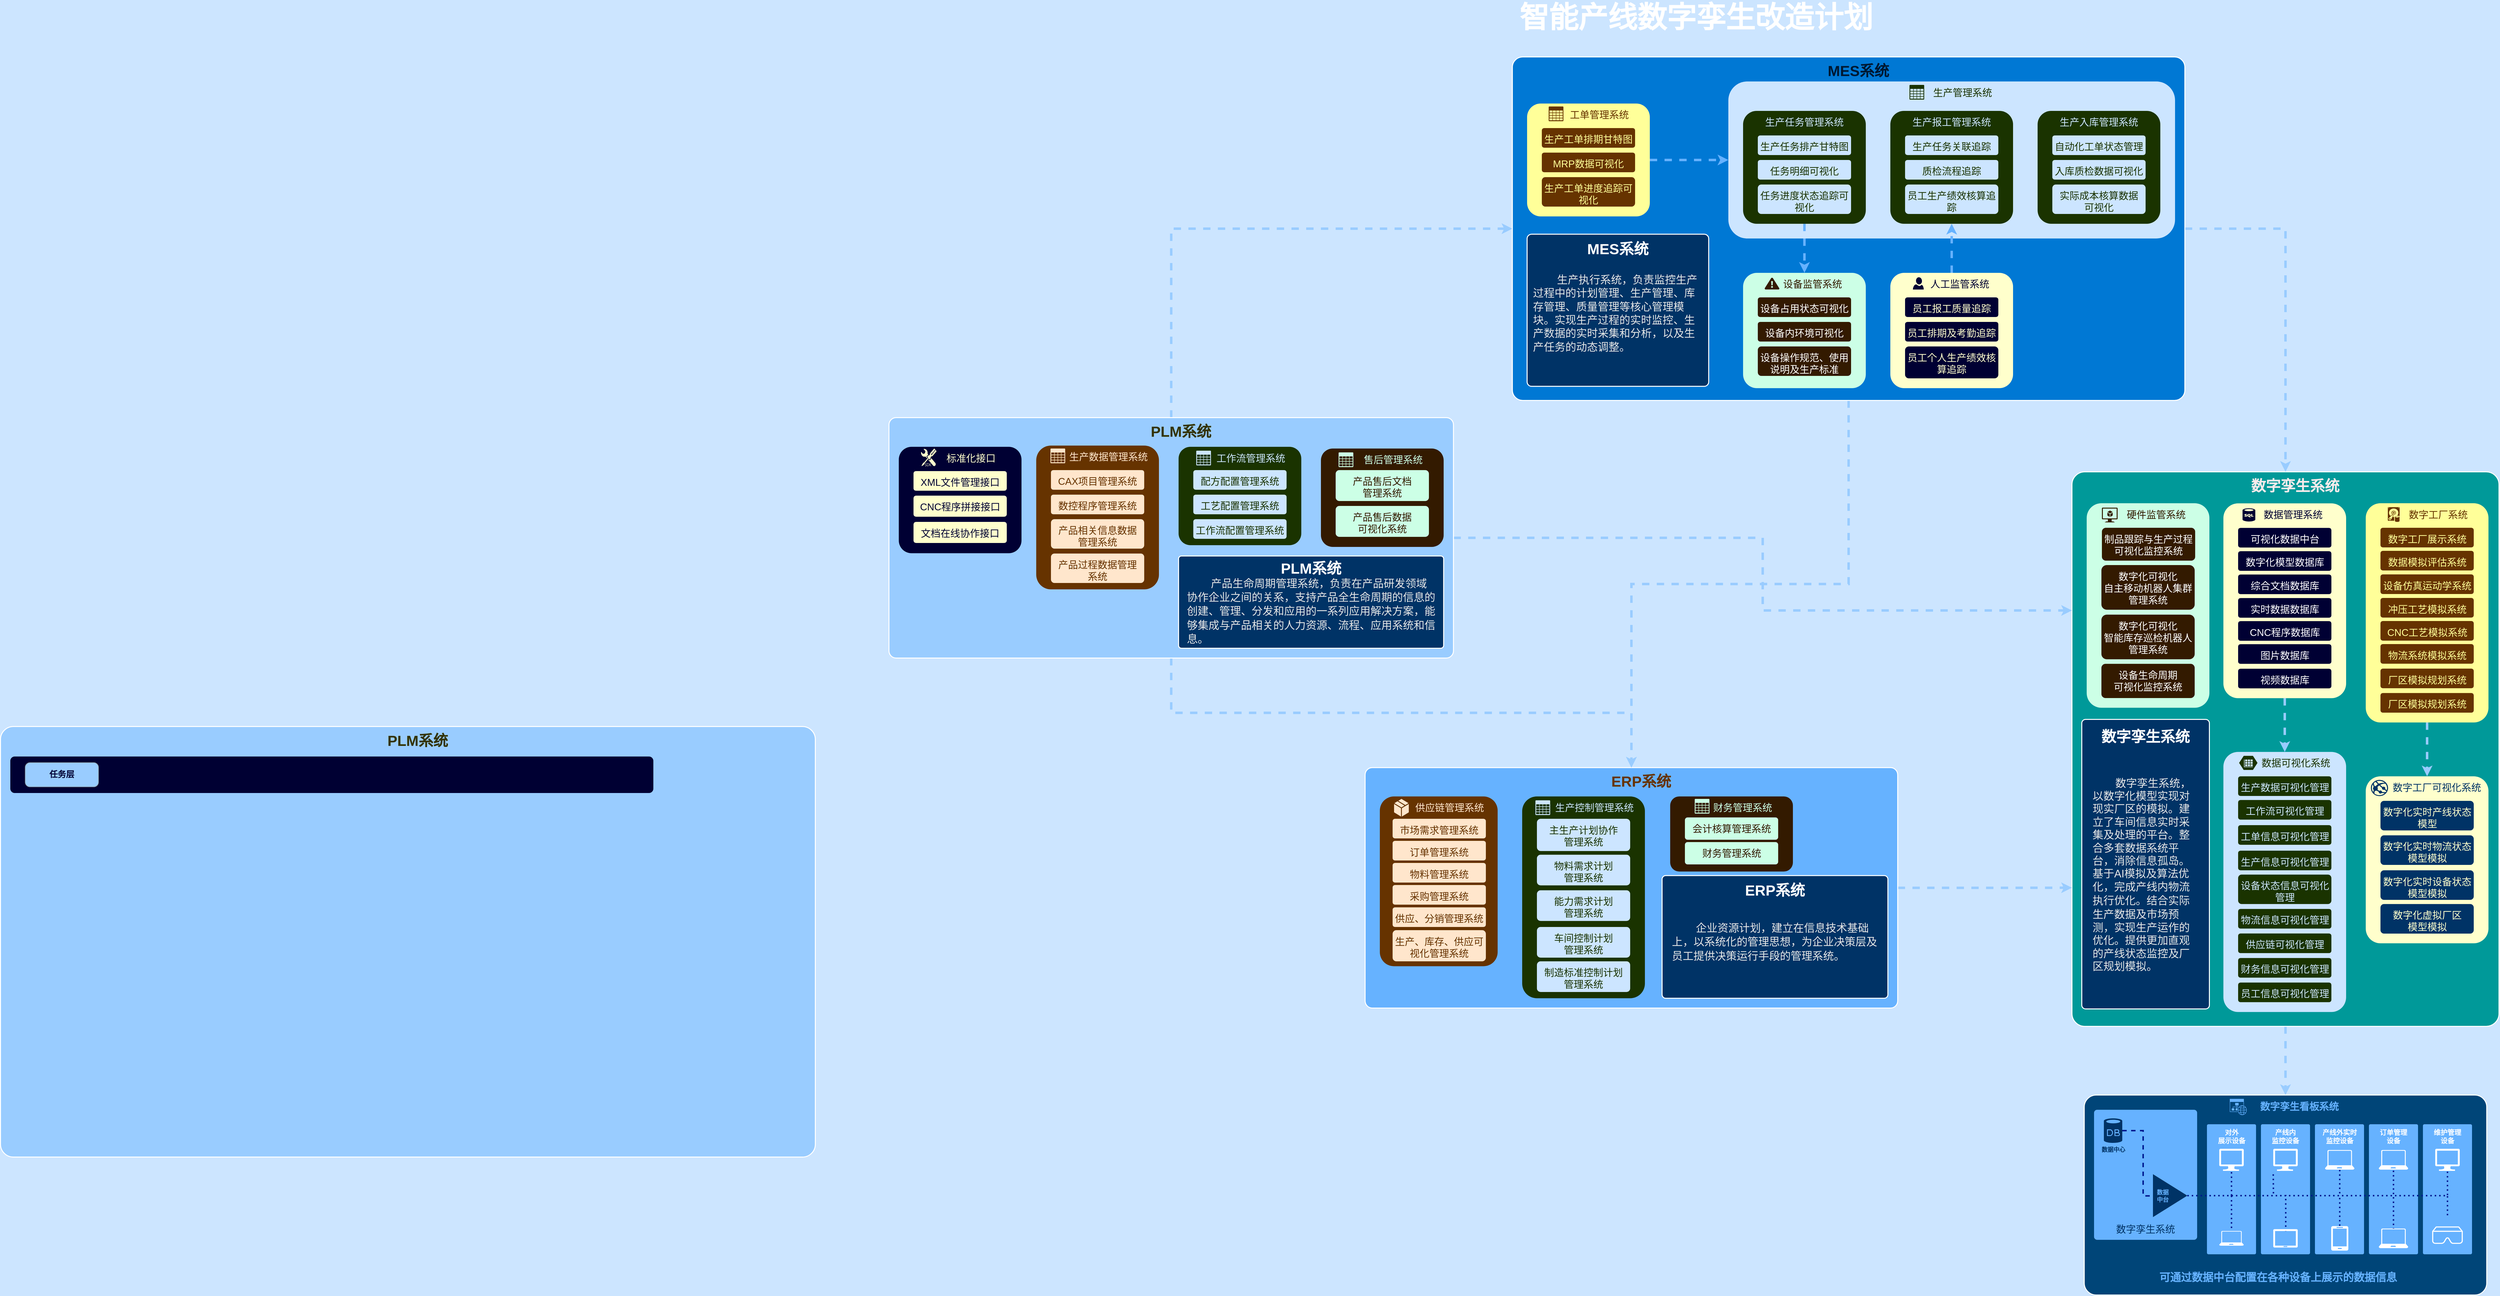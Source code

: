 <mxfile version="24.7.1" type="github">
  <diagram name="Page-1" id="7a6c530e-6e37-e111-ec74-82921da8cc10">
    <mxGraphModel dx="6698" dy="1762" grid="1" gridSize="10" guides="1" tooltips="1" connect="1" arrows="1" fold="1" page="1" pageScale="1.5" pageWidth="1169" pageHeight="826" background="#CCE5FF" math="0" shadow="0">
      <root>
        <mxCell id="0" style=";html=1;" />
        <mxCell id="1" style=";html=1;" parent="0" />
        <mxCell id="7RNzw-ZISMYlGjKPSKBX-217" style="edgeStyle=orthogonalEdgeStyle;rounded=0;orthogonalLoop=1;jettySize=auto;html=1;entryX=0.5;entryY=0;entryDx=0;entryDy=0;strokeWidth=5;endArrow=classic;endFill=1;dashed=1;strokeColor=#99CCFF;" parent="1" source="7RNzw-ZISMYlGjKPSKBX-216" target="7RNzw-ZISMYlGjKPSKBX-16" edge="1">
          <mxGeometry relative="1" as="geometry" />
        </mxCell>
        <mxCell id="7RNzw-ZISMYlGjKPSKBX-216" value="&lt;blockquote style=&quot;margin: 0 0 0 40px; border: none; padding: 0px;&quot;&gt;&lt;b style=&quot;font-size: 30px;&quot;&gt;&lt;font color=&quot;#faebeb&quot; style=&quot;font-size: 30px;&quot;&gt;&lt;span style=&quot;background-color: initial;&quot;&gt;数字孪生系&lt;/span&gt;&lt;span style=&quot;background-color: initial;&quot;&gt;统&lt;/span&gt;&lt;/font&gt;&lt;/b&gt;&lt;/blockquote&gt;" style="whiteSpace=wrap;html=1;rounded=1;shadow=0;strokeColor=#FFFFFF;strokeWidth=2;fillColor=#009999;fontSize=20;fontColor=#FFFFFF;align=center;arcSize=3;verticalAlign=top;spacingTop=4;labelPosition=center;verticalLabelPosition=middle;horizontal=1;" parent="1" vertex="1">
          <mxGeometry x="770" y="985.5" width="870" height="1130" as="geometry" />
        </mxCell>
        <mxCell id="7RNzw-ZISMYlGjKPSKBX-220" style="edgeStyle=orthogonalEdgeStyle;rounded=0;orthogonalLoop=1;jettySize=auto;html=1;entryX=0;entryY=0.75;entryDx=0;entryDy=0;strokeWidth=5;dashed=1;strokeColor=#99CCFF;" parent="1" source="7RNzw-ZISMYlGjKPSKBX-160" target="7RNzw-ZISMYlGjKPSKBX-216" edge="1">
          <mxGeometry relative="1" as="geometry" />
        </mxCell>
        <mxCell id="7RNzw-ZISMYlGjKPSKBX-160" value="&lt;blockquote style=&quot;margin: 0 0 0 40px; border: none; padding: 0px;&quot;&gt;&lt;b style=&quot;font-size: 30px;&quot;&gt;&lt;font color=&quot;#663300&quot; style=&quot;font-size: 30px;&quot;&gt;&lt;span style=&quot;background-color: initial;&quot;&gt;ERP系&lt;/span&gt;&lt;span style=&quot;background-color: initial;&quot;&gt;统&lt;/span&gt;&lt;/font&gt;&lt;/b&gt;&lt;/blockquote&gt;" style="whiteSpace=wrap;html=1;rounded=1;shadow=0;strokeColor=#FFFFFF;strokeWidth=2;fillColor=#66B2FF;fontSize=20;fontColor=#FFFFFF;align=center;arcSize=3;verticalAlign=top;spacingTop=4;labelPosition=center;verticalLabelPosition=middle;horizontal=1;" parent="1" vertex="1">
          <mxGeometry x="-670" y="1588.25" width="1085" height="490" as="geometry" />
        </mxCell>
        <mxCell id="7RNzw-ZISMYlGjKPSKBX-141" value="&lt;font color=&quot;#ffe6cc&quot;&gt;&amp;nbsp; &amp;nbsp; &amp;nbsp; &amp;nbsp; 供应链&lt;span style=&quot;background-color: initial;&quot;&gt;管理系统&lt;/span&gt;&lt;/font&gt;" style="whiteSpace=wrap;html=1;rounded=1;shadow=0;strokeColor=none;strokeWidth=2;fillColor=#663300;fontSize=20;fontColor=#663300;align=center;arcSize=12;verticalAlign=top;spacingTop=4;gradientColor=none;" parent="1" vertex="1">
          <mxGeometry x="-640" y="1647" width="240" height="346" as="geometry" />
        </mxCell>
        <mxCell id="7RNzw-ZISMYlGjKPSKBX-138" style="edgeStyle=orthogonalEdgeStyle;rounded=0;orthogonalLoop=1;jettySize=auto;html=1;entryX=0;entryY=0.5;entryDx=0;entryDy=0;strokeWidth=5;dashed=1;strokeColor=#99CCFF;exitX=0.5;exitY=0;exitDx=0;exitDy=0;" parent="1" source="7RNzw-ZISMYlGjKPSKBX-134" target="23046e2b9bb16c14-116" edge="1">
          <mxGeometry relative="1" as="geometry" />
        </mxCell>
        <mxCell id="7RNzw-ZISMYlGjKPSKBX-161" style="edgeStyle=orthogonalEdgeStyle;rounded=0;orthogonalLoop=1;jettySize=auto;html=1;entryX=0.5;entryY=0;entryDx=0;entryDy=0;strokeWidth=5;dashed=1;strokeColor=#99CCFF;" parent="1" source="7RNzw-ZISMYlGjKPSKBX-134" target="7RNzw-ZISMYlGjKPSKBX-160" edge="1">
          <mxGeometry relative="1" as="geometry" />
        </mxCell>
        <mxCell id="7RNzw-ZISMYlGjKPSKBX-219" style="edgeStyle=orthogonalEdgeStyle;rounded=0;orthogonalLoop=1;jettySize=auto;html=1;entryX=0;entryY=0.25;entryDx=0;entryDy=0;strokeWidth=5;dashed=1;strokeColor=#99CCFF;" parent="1" source="7RNzw-ZISMYlGjKPSKBX-134" target="7RNzw-ZISMYlGjKPSKBX-216" edge="1">
          <mxGeometry relative="1" as="geometry" />
        </mxCell>
        <mxCell id="7RNzw-ZISMYlGjKPSKBX-134" value="&lt;blockquote style=&quot;margin: 0 0 0 40px; border: none; padding: 0px;&quot;&gt;&lt;b style=&quot;font-size: 30px;&quot;&gt;&lt;font style=&quot;font-size: 30px;&quot; color=&quot;#333300&quot;&gt;&lt;span style=&quot;background-color: initial;&quot;&gt;PLM系&lt;/span&gt;&lt;span style=&quot;background-color: initial;&quot;&gt;统&lt;/span&gt;&lt;/font&gt;&lt;/b&gt;&lt;/blockquote&gt;" style="whiteSpace=wrap;html=1;rounded=1;shadow=0;strokeColor=#FFFFFF;strokeWidth=2;fillColor=#99CCFF;fontSize=20;fontColor=#FFFFFF;align=center;arcSize=3;verticalAlign=top;spacingTop=4;labelPosition=center;verticalLabelPosition=middle;horizontal=1;" parent="1" vertex="1">
          <mxGeometry x="-1640" y="875" width="1150" height="490" as="geometry" />
        </mxCell>
        <mxCell id="7RNzw-ZISMYlGjKPSKBX-135" value="&lt;blockquote style=&quot;margin: 0 0 0 40px; border: none; padding: 0px;&quot;&gt;&lt;br&gt;&lt;/blockquote&gt;" style="whiteSpace=wrap;html=1;rounded=1;shadow=0;strokeColor=#FFFFFF;strokeWidth=2;fillColor=#003366;fontSize=20;fontColor=#FFFFFF;align=center;arcSize=3;verticalAlign=top;spacingTop=4;labelPosition=center;verticalLabelPosition=middle;horizontal=1;" parent="1" vertex="1">
          <mxGeometry x="-1050" y="1157" width="540" height="188" as="geometry" />
        </mxCell>
        <mxCell id="7RNzw-ZISMYlGjKPSKBX-16" value="&lt;blockquote style=&quot;margin: 0 0 0 40px; border: none; padding: 0px;&quot;&gt;&lt;b style=&quot;&quot;&gt;&lt;font color=&quot;#66b2ff&quot;&gt;&amp;nbsp; &amp;nbsp;数字孪生看板系统&lt;/font&gt;&lt;/b&gt;&lt;/blockquote&gt;" style="whiteSpace=wrap;html=1;rounded=1;shadow=0;strokeColor=#FFFFFF;strokeWidth=2;fillColor=#004578;fontSize=20;fontColor=#FFFFFF;align=center;arcSize=6;verticalAlign=top;spacingTop=4;labelPosition=center;verticalLabelPosition=middle;horizontal=1;" parent="1" vertex="1">
          <mxGeometry x="795" y="2255.5" width="820" height="407.5" as="geometry" />
        </mxCell>
        <mxCell id="7RNzw-ZISMYlGjKPSKBX-114" value="&lt;blockquote style=&quot;margin: 0 0 0 40px; border: none; padding: 0px;&quot;&gt;&lt;br&gt;&lt;/blockquote&gt;" style="whiteSpace=wrap;html=1;rounded=1;shadow=0;strokeColor=none;strokeWidth=2;fillColor=#66B2FF;fontSize=20;fontColor=#FFFFFF;align=center;arcSize=3;verticalAlign=top;spacingTop=4;labelPosition=center;verticalLabelPosition=middle;horizontal=1;fontStyle=0;fontFamily=Helvetica;spacing=2;spacingRight=0;" parent="1" vertex="1">
          <mxGeometry x="815" y="2285.5" width="210" height="265" as="geometry" />
        </mxCell>
        <mxCell id="7RNzw-ZISMYlGjKPSKBX-34" value="&lt;blockquote style=&quot;margin: 0 0 0 40px; border: none; padding: 0px;&quot;&gt;&lt;br&gt;&lt;/blockquote&gt;" style="whiteSpace=wrap;html=1;rounded=1;shadow=0;strokeColor=none;strokeWidth=2;fillColor=#66B2FF;fontSize=20;fontColor=#FFFFFF;align=center;arcSize=3;verticalAlign=top;spacingTop=4;labelPosition=center;verticalLabelPosition=middle;horizontal=1;fontStyle=0;fontFamily=Helvetica;spacing=2;spacingRight=0;" parent="1" vertex="1">
          <mxGeometry x="1045" y="2315" width="100" height="265" as="geometry" />
        </mxCell>
        <mxCell id="7RNzw-ZISMYlGjKPSKBX-22" value="" style="edgeStyle=orthogonalEdgeStyle;rounded=0;orthogonalLoop=1;jettySize=auto;html=1;strokeWidth=3;dashed=1;endArrow=none;endFill=0;strokeColor=#00188f;fontColor=#00188f;" parent="1" source="7RNzw-ZISMYlGjKPSKBX-18" target="7RNzw-ZISMYlGjKPSKBX-21" edge="1">
          <mxGeometry relative="1" as="geometry">
            <Array as="points">
              <mxPoint x="915" y="2328" />
              <mxPoint x="915" y="2461" />
            </Array>
          </mxGeometry>
        </mxCell>
        <mxCell id="7RNzw-ZISMYlGjKPSKBX-18" value="&lt;font color=&quot;#003366&quot;&gt;&lt;b&gt;数据中心&lt;/b&gt;&lt;/font&gt;" style="verticalLabelPosition=bottom;html=1;verticalAlign=top;align=center;strokeColor=none;fillColor=#003366;shape=mxgraph.azure.database;fontColor=#00bcf2;" parent="1" vertex="1">
          <mxGeometry x="835" y="2303" width="37.5" height="50" as="geometry" />
        </mxCell>
        <mxCell id="7RNzw-ZISMYlGjKPSKBX-23" value="" style="verticalLabelPosition=bottom;html=1;verticalAlign=top;align=center;strokeColor=none;fillColor=#FFFFFF;shape=mxgraph.azure.computer;pointerEvents=1;" parent="1" vertex="1">
          <mxGeometry x="1070" y="2365" width="50" height="45" as="geometry" />
        </mxCell>
        <mxCell id="7RNzw-ZISMYlGjKPSKBX-162" style="edgeStyle=orthogonalEdgeStyle;rounded=0;orthogonalLoop=1;jettySize=auto;html=1;entryX=0.5;entryY=0;entryDx=0;entryDy=0;strokeWidth=5;dashed=1;strokeColor=#99CCFF;" parent="1" source="23046e2b9bb16c14-116" target="7RNzw-ZISMYlGjKPSKBX-160" edge="1">
          <mxGeometry relative="1" as="geometry" />
        </mxCell>
        <mxCell id="7RNzw-ZISMYlGjKPSKBX-218" style="edgeStyle=orthogonalEdgeStyle;rounded=0;orthogonalLoop=1;jettySize=auto;html=1;entryX=0.5;entryY=0;entryDx=0;entryDy=0;exitX=1;exitY=0.5;exitDx=0;exitDy=0;strokeWidth=5;strokeColor=#99CCFF;dashed=1;" parent="1" source="23046e2b9bb16c14-116" target="7RNzw-ZISMYlGjKPSKBX-216" edge="1">
          <mxGeometry relative="1" as="geometry">
            <Array as="points">
              <mxPoint x="1205" y="490" />
            </Array>
          </mxGeometry>
        </mxCell>
        <mxCell id="23046e2b9bb16c14-116" value="&lt;blockquote style=&quot;margin: 0 0 0 40px; border: none; padding: 0px;&quot;&gt;&lt;b style=&quot;font-size: 30px;&quot;&gt;&lt;font color=&quot;#001933&quot; style=&quot;font-size: 30px;&quot;&gt;M&lt;span style=&quot;background-color: initial;&quot;&gt;E&lt;/span&gt;&lt;span style=&quot;background-color: initial;&quot;&gt;S&lt;/span&gt;&lt;span style=&quot;background-color: initial;&quot;&gt;系&lt;/span&gt;&lt;span style=&quot;background-color: initial;&quot;&gt;统&lt;/span&gt;&lt;/font&gt;&lt;/b&gt;&lt;/blockquote&gt;" style="whiteSpace=wrap;html=1;rounded=1;shadow=0;strokeColor=#FFFFFF;strokeWidth=2;fillColor=#0078d4;fontSize=20;fontColor=#FFFFFF;align=center;arcSize=3;verticalAlign=top;spacingTop=4;labelPosition=center;verticalLabelPosition=middle;horizontal=1;" parent="1" vertex="1">
          <mxGeometry x="-370" y="140" width="1370" height="700" as="geometry" />
        </mxCell>
        <mxCell id="7RNzw-ZISMYlGjKPSKBX-10" value="&lt;font color=&quot;#1a3300&quot;&gt;&amp;nbsp; &amp;nbsp; &amp;nbsp; &amp;nbsp; 生产管理系统&lt;/font&gt;" style="whiteSpace=wrap;html=1;rounded=1;shadow=0;strokeColor=none;strokeWidth=2;fillColor=#CCE5FF;fontSize=20;fontColor=#FFFFFF;align=center;arcSize=12;verticalAlign=top;spacingTop=4;gradientColor=none;" parent="1" vertex="1">
          <mxGeometry x="70" y="190" width="910" height="320" as="geometry" />
        </mxCell>
        <mxCell id="7RNzw-ZISMYlGjKPSKBX-9" value="&lt;font color=&quot;#331a00&quot;&gt;&amp;nbsp; &amp;nbsp; &amp;nbsp; 设备监管&lt;span style=&quot;background-color: initial;&quot;&gt;系统&lt;/span&gt;&lt;/font&gt;" style="whiteSpace=wrap;html=1;rounded=1;shadow=0;strokeColor=none;strokeWidth=2;fillColor=#CCFFE6;fontSize=20;fontColor=#FFFFFF;align=center;arcSize=12;verticalAlign=top;spacingTop=4;gradientColor=none;" parent="1" vertex="1">
          <mxGeometry x="100" y="580" width="250" height="235" as="geometry" />
        </mxCell>
        <mxCell id="7RNzw-ZISMYlGjKPSKBX-101" style="edgeStyle=orthogonalEdgeStyle;rounded=0;orthogonalLoop=1;jettySize=auto;html=1;entryX=0.5;entryY=1;entryDx=0;entryDy=0;strokeWidth=5;dashed=1;endArrow=classic;endFill=1;strokeColor=#66B2FF;" parent="1" source="7RNzw-ZISMYlGjKPSKBX-7" target="7RNzw-ZISMYlGjKPSKBX-81" edge="1">
          <mxGeometry relative="1" as="geometry" />
        </mxCell>
        <mxCell id="7RNzw-ZISMYlGjKPSKBX-7" value="&lt;font color=&quot;#000033&quot;&gt;&amp;nbsp; &amp;nbsp; &amp;nbsp; 人工监管&lt;span style=&quot;background-color: initial;&quot;&gt;系统&lt;/span&gt;&lt;/font&gt;" style="whiteSpace=wrap;html=1;rounded=1;shadow=0;strokeColor=none;strokeWidth=2;fillColor=#FFFFCC;fontSize=20;fontColor=#FFFFFF;align=center;arcSize=12;verticalAlign=top;spacingTop=4;gradientColor=none;" parent="1" vertex="1">
          <mxGeometry x="400" y="580" width="250" height="235" as="geometry" />
        </mxCell>
        <mxCell id="23046e2b9bb16c14-69" style="edgeStyle=orthogonalEdgeStyle;html=1;startArrow=none;startFill=0;startSize=10;endArrow=none;endFill=0;endSize=10;strokeWidth=3;fontSize=11;fontColor=#FFFFFF;strokeColor=#FFFFFF;dashed=1;rounded=0;" parent="1" edge="1">
          <mxGeometry relative="1" as="geometry">
            <mxPoint x="351.5" y="518" as="sourcePoint" />
          </mxGeometry>
        </mxCell>
        <mxCell id="23046e2b9bb16c14-113" value="智能产线数字孪生改造计划" style="text;strokeColor=none;fillColor=none;html=1;fontSize=60;fontStyle=1;verticalAlign=middle;align=center;rounded=0;shadow=0;fontColor=#FFFFFF;" parent="1" vertex="1">
          <mxGeometry x="-751" y="40" width="1510" height="40" as="geometry" />
        </mxCell>
        <mxCell id="7RNzw-ZISMYlGjKPSKBX-100" style="edgeStyle=orthogonalEdgeStyle;rounded=0;orthogonalLoop=1;jettySize=auto;html=1;entryX=0;entryY=0.5;entryDx=0;entryDy=0;strokeWidth=5;dashed=1;endArrow=classic;endFill=1;strokeColor=#66B2FF;" parent="1" source="7RNzw-ZISMYlGjKPSKBX-14" target="7RNzw-ZISMYlGjKPSKBX-10" edge="1">
          <mxGeometry relative="1" as="geometry" />
        </mxCell>
        <mxCell id="7RNzw-ZISMYlGjKPSKBX-14" value="&amp;nbsp; &amp;nbsp; &amp;nbsp; &amp;nbsp;&amp;nbsp;&lt;span style=&quot;background-color: initial;&quot;&gt;工单管理系统&lt;/span&gt;" style="whiteSpace=wrap;html=1;rounded=1;shadow=0;strokeColor=none;strokeWidth=2;fillColor=#FFFF99;fontSize=20;fontColor=#663300;align=center;arcSize=12;verticalAlign=top;spacingTop=4;gradientColor=none;" parent="1" vertex="1">
          <mxGeometry x="-340" y="235" width="250" height="230" as="geometry" />
        </mxCell>
        <mxCell id="7RNzw-ZISMYlGjKPSKBX-42" value="&lt;blockquote style=&quot;margin: 0 0 0 40px; border: none; padding: 0px;&quot;&gt;&lt;br&gt;&lt;/blockquote&gt;" style="whiteSpace=wrap;html=1;rounded=1;shadow=0;strokeColor=none;strokeWidth=2;fillColor=#66B2FF;fontSize=20;fontColor=#FFFFFF;align=center;arcSize=3;verticalAlign=top;spacingTop=4;labelPosition=center;verticalLabelPosition=middle;horizontal=1;fontStyle=0;fontFamily=Helvetica;spacing=2;spacingRight=0;" parent="1" vertex="1">
          <mxGeometry x="1485" y="2315" width="100" height="265" as="geometry" />
        </mxCell>
        <mxCell id="7RNzw-ZISMYlGjKPSKBX-24" value="" style="verticalLabelPosition=bottom;html=1;verticalAlign=top;align=center;strokeColor=none;fillColor=#FFFFFF;shape=mxgraph.azure.computer;pointerEvents=1;" parent="1" vertex="1">
          <mxGeometry x="1510" y="2365" width="50" height="45" as="geometry" />
        </mxCell>
        <mxCell id="7RNzw-ZISMYlGjKPSKBX-40" value="&lt;blockquote style=&quot;margin: 0 0 0 40px; border: none; padding: 0px;&quot;&gt;&lt;br&gt;&lt;/blockquote&gt;" style="whiteSpace=wrap;html=1;rounded=1;shadow=0;strokeColor=none;strokeWidth=2;fillColor=#66B2FF;fontSize=20;fontColor=#FFFFFF;align=center;arcSize=3;verticalAlign=top;spacingTop=4;labelPosition=center;verticalLabelPosition=middle;horizontal=1;fontStyle=0;fontFamily=Helvetica;spacing=2;spacingRight=0;" parent="1" vertex="1">
          <mxGeometry x="1375" y="2315" width="100" height="265" as="geometry" />
        </mxCell>
        <mxCell id="7RNzw-ZISMYlGjKPSKBX-38" value="&lt;blockquote style=&quot;margin: 0 0 0 40px; border: none; padding: 0px;&quot;&gt;&lt;br&gt;&lt;/blockquote&gt;" style="whiteSpace=wrap;html=1;rounded=1;shadow=0;strokeColor=none;strokeWidth=2;fillColor=#66B2FF;fontSize=20;fontColor=#FFFFFF;align=center;arcSize=3;verticalAlign=top;spacingTop=4;labelPosition=center;verticalLabelPosition=middle;horizontal=1;fontStyle=0;fontFamily=Helvetica;spacing=2;spacingRight=0;" parent="1" vertex="1">
          <mxGeometry x="1265" y="2315" width="100" height="265" as="geometry" />
        </mxCell>
        <mxCell id="7RNzw-ZISMYlGjKPSKBX-36" value="&lt;blockquote style=&quot;margin: 0 0 0 40px; border: none; padding: 0px;&quot;&gt;&lt;br&gt;&lt;/blockquote&gt;" style="whiteSpace=wrap;html=1;rounded=1;shadow=0;strokeColor=none;strokeWidth=2;fillColor=#66B2FF;fontSize=20;fontColor=#FFFFFF;align=center;arcSize=3;verticalAlign=top;spacingTop=4;labelPosition=center;verticalLabelPosition=middle;horizontal=1;fontStyle=0;fontFamily=Helvetica;spacing=2;spacingRight=0;" parent="1" vertex="1">
          <mxGeometry x="1155" y="2315" width="100" height="265" as="geometry" />
        </mxCell>
        <mxCell id="7RNzw-ZISMYlGjKPSKBX-35" value="&lt;b&gt;对外&lt;/b&gt;&lt;br&gt;&lt;div&gt;&lt;b&gt;展示设备&lt;/b&gt;&lt;/div&gt;" style="text;html=1;align=center;verticalAlign=middle;whiteSpace=wrap;rounded=0;fontColor=#FFFFFF;fontSize=14;fillColor=none;" parent="1" vertex="1">
          <mxGeometry x="1062.5" y="2325" width="65" height="30" as="geometry" />
        </mxCell>
        <mxCell id="7RNzw-ZISMYlGjKPSKBX-37" value="&lt;b&gt;产线内&lt;/b&gt;&lt;div&gt;&lt;b style=&quot;background-color: initial;&quot;&gt;监控设备&lt;/b&gt;&lt;/div&gt;" style="text;html=1;align=center;verticalAlign=middle;whiteSpace=wrap;rounded=0;fontColor=#FFFFFF;fontSize=14;" parent="1" vertex="1">
          <mxGeometry x="1175" y="2325" width="60" height="30" as="geometry" />
        </mxCell>
        <mxCell id="7RNzw-ZISMYlGjKPSKBX-39" value="&lt;font style=&quot;font-size: 14px;&quot;&gt;&lt;b style=&quot;font-size: 14px;&quot;&gt;产线外&lt;/b&gt;&lt;/font&gt;&lt;b style=&quot;background-color: initial;&quot;&gt;实时监控设备&lt;/b&gt;" style="text;html=1;align=center;verticalAlign=middle;whiteSpace=wrap;rounded=0;fontColor=#FFFFFF;fontSize=14;" parent="1" vertex="1">
          <mxGeometry x="1277.5" y="2325" width="75" height="30" as="geometry" />
        </mxCell>
        <mxCell id="7RNzw-ZISMYlGjKPSKBX-41" value="&lt;font style=&quot;font-size: 14px;&quot;&gt;&lt;b style=&quot;font-size: 14px;&quot;&gt;订单管理设备&lt;/b&gt;&lt;/font&gt;" style="text;html=1;align=center;verticalAlign=middle;whiteSpace=wrap;rounded=0;fontColor=#FFFFFF;fontSize=14;" parent="1" vertex="1">
          <mxGeometry x="1395" y="2325" width="60" height="30" as="geometry" />
        </mxCell>
        <mxCell id="7RNzw-ZISMYlGjKPSKBX-43" value="&lt;b&gt;维护管理设备&lt;/b&gt;" style="text;html=1;align=center;verticalAlign=middle;whiteSpace=wrap;rounded=0;fontColor=#FFFFFF;fontSize=14;" parent="1" vertex="1">
          <mxGeometry x="1505" y="2325" width="60" height="30" as="geometry" />
        </mxCell>
        <mxCell id="7RNzw-ZISMYlGjKPSKBX-44" value="" style="edgeStyle=orthogonalEdgeStyle;rounded=0;orthogonalLoop=1;jettySize=auto;html=1;strokeWidth=3;endArrow=none;endFill=0;strokeColor=#00188F;entryX=0.5;entryY=1;entryDx=0;entryDy=0;entryPerimeter=0;exitX=1;exitY=0.5;exitDx=0;exitDy=0;dashed=1;dashPattern=1 2;" parent="1" source="7RNzw-ZISMYlGjKPSKBX-21" target="7RNzw-ZISMYlGjKPSKBX-24" edge="1">
          <mxGeometry relative="1" as="geometry">
            <mxPoint x="1665" y="2460.5" as="targetPoint" />
          </mxGeometry>
        </mxCell>
        <mxCell id="7RNzw-ZISMYlGjKPSKBX-47" value="" style="edgeStyle=orthogonalEdgeStyle;rounded=0;orthogonalLoop=1;jettySize=auto;html=1;strokeWidth=3;endArrow=none;endFill=0;strokeColor=#00188F;entryX=0.5;entryY=1;entryDx=0;entryDy=0;entryPerimeter=0;exitX=1;exitY=0.5;exitDx=0;exitDy=0;dashed=1;dashPattern=1 2;" parent="1" source="7RNzw-ZISMYlGjKPSKBX-21" target="7RNzw-ZISMYlGjKPSKBX-66" edge="1">
          <mxGeometry relative="1" as="geometry">
            <mxPoint x="1015" y="2470.5" as="sourcePoint" />
            <mxPoint x="1400" y="2410.5" as="targetPoint" />
          </mxGeometry>
        </mxCell>
        <mxCell id="7RNzw-ZISMYlGjKPSKBX-48" value="" style="edgeStyle=orthogonalEdgeStyle;rounded=0;orthogonalLoop=1;jettySize=auto;html=1;strokeWidth=3;endArrow=none;endFill=0;strokeColor=#00188F;entryX=0.5;entryY=0;entryDx=0;entryDy=0;entryPerimeter=0;exitX=1;exitY=0.5;exitDx=0;exitDy=0;dashed=1;dashPattern=1 2;" parent="1" source="7RNzw-ZISMYlGjKPSKBX-21" target="7RNzw-ZISMYlGjKPSKBX-67" edge="1">
          <mxGeometry relative="1" as="geometry">
            <mxPoint x="1015" y="2470.5" as="sourcePoint" />
            <mxPoint x="1400" y="2525.5" as="targetPoint" />
          </mxGeometry>
        </mxCell>
        <mxCell id="7RNzw-ZISMYlGjKPSKBX-49" value="" style="edgeStyle=orthogonalEdgeStyle;rounded=0;orthogonalLoop=1;jettySize=auto;html=1;strokeWidth=3;endArrow=none;endFill=0;strokeColor=#00188F;entryX=0.5;entryY=1;entryDx=0;entryDy=0;entryPerimeter=0;exitX=1;exitY=0.5;exitDx=0;exitDy=0;dashed=1;dashPattern=1 2;" parent="1" source="7RNzw-ZISMYlGjKPSKBX-21" target="7RNzw-ZISMYlGjKPSKBX-62" edge="1">
          <mxGeometry relative="1" as="geometry">
            <mxPoint x="1015" y="2470.5" as="sourcePoint" />
            <mxPoint x="1290" y="2410.5" as="targetPoint" />
          </mxGeometry>
        </mxCell>
        <mxCell id="7RNzw-ZISMYlGjKPSKBX-50" value="" style="edgeStyle=orthogonalEdgeStyle;rounded=0;orthogonalLoop=1;jettySize=auto;html=1;strokeWidth=3;endArrow=none;endFill=0;strokeColor=#00188F;entryX=0.5;entryY=0;entryDx=0;entryDy=0;entryPerimeter=0;exitX=1;exitY=0.5;exitDx=0;exitDy=0;dashed=1;dashPattern=1 2;" parent="1" source="7RNzw-ZISMYlGjKPSKBX-21" target="7RNzw-ZISMYlGjKPSKBX-63" edge="1">
          <mxGeometry relative="1" as="geometry">
            <mxPoint x="1015" y="2470.5" as="sourcePoint" />
            <mxPoint x="1290" y="2525.5" as="targetPoint" />
          </mxGeometry>
        </mxCell>
        <mxCell id="7RNzw-ZISMYlGjKPSKBX-51" value="" style="edgeStyle=orthogonalEdgeStyle;rounded=0;orthogonalLoop=1;jettySize=auto;html=1;strokeWidth=3;endArrow=none;endFill=0;strokeColor=#00188F;exitX=1;exitY=0.5;exitDx=0;exitDy=0;dashed=1;dashPattern=1 2;" parent="1" source="7RNzw-ZISMYlGjKPSKBX-21" edge="1">
          <mxGeometry relative="1" as="geometry">
            <mxPoint x="1015" y="2470.5" as="sourcePoint" />
            <mxPoint x="1180" y="2413" as="targetPoint" />
          </mxGeometry>
        </mxCell>
        <mxCell id="7RNzw-ZISMYlGjKPSKBX-52" value="" style="edgeStyle=orthogonalEdgeStyle;rounded=0;orthogonalLoop=1;jettySize=auto;html=1;strokeWidth=3;endArrow=none;endFill=0;strokeColor=#00188F;entryX=0.51;entryY=0.132;entryDx=0;entryDy=0;entryPerimeter=0;exitX=1;exitY=0.5;exitDx=0;exitDy=0;dashed=1;dashPattern=1 2;" parent="1" source="7RNzw-ZISMYlGjKPSKBX-21" target="7RNzw-ZISMYlGjKPSKBX-61" edge="1">
          <mxGeometry relative="1" as="geometry">
            <mxPoint x="1015" y="2470.5" as="sourcePoint" />
            <mxPoint x="1180" y="2515.5" as="targetPoint" />
          </mxGeometry>
        </mxCell>
        <mxCell id="7RNzw-ZISMYlGjKPSKBX-53" value="" style="edgeStyle=orthogonalEdgeStyle;rounded=0;orthogonalLoop=1;jettySize=auto;html=1;strokeWidth=3;endArrow=none;endFill=0;strokeColor=#00188F;entryX=0.5;entryY=1;entryDx=0;entryDy=0;entryPerimeter=0;dashed=1;dashPattern=1 2;exitX=1;exitY=0.5;exitDx=0;exitDy=0;" parent="1" source="7RNzw-ZISMYlGjKPSKBX-21" target="7RNzw-ZISMYlGjKPSKBX-23" edge="1">
          <mxGeometry relative="1" as="geometry">
            <mxPoint x="1055" y="2693" as="sourcePoint" />
            <mxPoint x="1190" y="2535.5" as="targetPoint" />
          </mxGeometry>
        </mxCell>
        <mxCell id="7RNzw-ZISMYlGjKPSKBX-54" value="" style="edgeStyle=orthogonalEdgeStyle;rounded=0;orthogonalLoop=1;jettySize=auto;html=1;strokeWidth=3;endArrow=none;endFill=0;strokeColor=#00188F;entryX=0.5;entryY=0;entryDx=0;entryDy=0;entryPerimeter=0;dashed=1;dashPattern=1 2;exitX=1;exitY=0.5;exitDx=0;exitDy=0;" parent="1" source="7RNzw-ZISMYlGjKPSKBX-21" target="7RNzw-ZISMYlGjKPSKBX-58" edge="1">
          <mxGeometry relative="1" as="geometry">
            <mxPoint x="995" y="2703" as="sourcePoint" />
            <mxPoint x="1070" y="2525.5" as="targetPoint" />
          </mxGeometry>
        </mxCell>
        <mxCell id="7RNzw-ZISMYlGjKPSKBX-21" value="" style="triangle;whiteSpace=wrap;html=1;verticalAlign=middle;fillColor=#003366;strokeColor=none;" parent="1" vertex="1">
          <mxGeometry x="935" y="2416.75" width="70" height="87.5" as="geometry" />
        </mxCell>
        <mxCell id="7RNzw-ZISMYlGjKPSKBX-58" value="" style="verticalLabelPosition=bottom;html=1;verticalAlign=top;align=center;strokeColor=none;fillColor=#FFFFFF;shape=mxgraph.azure.laptop;pointerEvents=1;" parent="1" vertex="1">
          <mxGeometry x="1070" y="2532.5" width="50" height="30" as="geometry" />
        </mxCell>
        <mxCell id="7RNzw-ZISMYlGjKPSKBX-61" value="" style="verticalLabelPosition=bottom;html=1;verticalAlign=top;align=center;strokeColor=none;fillColor=#FFFFFF;shape=mxgraph.azure.tablet;pointerEvents=1;" parent="1" vertex="1">
          <mxGeometry x="1180" y="2528.75" width="50" height="37.5" as="geometry" />
        </mxCell>
        <mxCell id="7RNzw-ZISMYlGjKPSKBX-62" value="" style="verticalLabelPosition=bottom;html=1;verticalAlign=top;align=center;strokeColor=none;fillColor=#FFFFFF;shape=mxgraph.azure.laptop;pointerEvents=1;" parent="1" vertex="1">
          <mxGeometry x="1285.5" y="2367.5" width="60" height="40" as="geometry" />
        </mxCell>
        <mxCell id="7RNzw-ZISMYlGjKPSKBX-63" value="" style="verticalLabelPosition=bottom;html=1;verticalAlign=top;align=center;strokeColor=none;fillColor=#FFFFFF;shape=mxgraph.azure.mobile;pointerEvents=1;" parent="1" vertex="1">
          <mxGeometry x="1298" y="2522.5" width="35" height="50" as="geometry" />
        </mxCell>
        <mxCell id="7RNzw-ZISMYlGjKPSKBX-64" value="" style="verticalLabelPosition=bottom;html=1;verticalAlign=top;align=center;strokeColor=none;fillColor=#FFFFFF;shape=mxgraph.azure.computer;pointerEvents=1;" parent="1" vertex="1">
          <mxGeometry x="1180" y="2365" width="50" height="45" as="geometry" />
        </mxCell>
        <mxCell id="7RNzw-ZISMYlGjKPSKBX-66" value="" style="verticalLabelPosition=bottom;html=1;verticalAlign=top;align=center;strokeColor=none;fillColor=#FFFFFF;shape=mxgraph.azure.laptop;pointerEvents=1;" parent="1" vertex="1">
          <mxGeometry x="1395" y="2367.5" width="60" height="40" as="geometry" />
        </mxCell>
        <mxCell id="7RNzw-ZISMYlGjKPSKBX-67" value="" style="verticalLabelPosition=bottom;html=1;verticalAlign=top;align=center;strokeColor=none;fillColor=#FFFFFF;shape=mxgraph.azure.laptop;pointerEvents=1;" parent="1" vertex="1">
          <mxGeometry x="1395" y="2527.5" width="60" height="40" as="geometry" />
        </mxCell>
        <mxCell id="7RNzw-ZISMYlGjKPSKBX-68" value="&lt;font color=&quot;#66b2ff&quot;&gt;数据&lt;/font&gt;&lt;div&gt;&lt;font color=&quot;#66b2ff&quot;&gt;中台&lt;/font&gt;&lt;/div&gt;" style="text;html=1;align=center;verticalAlign=middle;whiteSpace=wrap;rounded=0;fontStyle=1" parent="1" vertex="1">
          <mxGeometry x="925" y="2445.5" width="60" height="30" as="geometry" />
        </mxCell>
        <mxCell id="7RNzw-ZISMYlGjKPSKBX-69" value="" style="sketch=0;points=[[0,0,0],[0.25,0,0],[0.5,0,0],[0.75,0,0],[1,0,0],[0,1,0],[0.25,1,0],[0.5,1,0],[0.75,1,0],[1,1,0],[0,0.25,0],[0,0.5,0],[0,0.75,0],[1,0.25,0],[1,0.5,0],[1,0.75,0]];outlineConnect=0;fontColor=#232F3E;gradientColor=none;gradientDirection=north;fillColor=#66B2FF;strokeColor=#ffffff;dashed=0;verticalLabelPosition=bottom;verticalAlign=top;align=center;html=1;fontSize=12;fontStyle=0;aspect=fixed;shape=mxgraph.aws4.resourceIcon;resIcon=mxgraph.aws4.ar_vr;" parent="1" vertex="1">
          <mxGeometry x="1496" y="2502" width="78" height="78" as="geometry" />
        </mxCell>
        <mxCell id="7RNzw-ZISMYlGjKPSKBX-45" value="" style="edgeStyle=orthogonalEdgeStyle;rounded=0;orthogonalLoop=1;jettySize=auto;html=1;strokeWidth=3;endArrow=none;endFill=0;strokeColor=#00188F;entryX=0.5;entryY=0;entryDx=0;entryDy=0;entryPerimeter=0;exitX=1;exitY=0.5;exitDx=0;exitDy=0;dashed=1;dashPattern=1 2;" parent="1" source="7RNzw-ZISMYlGjKPSKBX-21" target="7RNzw-ZISMYlGjKPSKBX-69" edge="1">
          <mxGeometry relative="1" as="geometry">
            <mxPoint x="1015" y="2470.5" as="sourcePoint" />
            <mxPoint x="1510" y="2525.5" as="targetPoint" />
          </mxGeometry>
        </mxCell>
        <mxCell id="7RNzw-ZISMYlGjKPSKBX-70" value="&lt;font color=&quot;#66b2ff&quot; style=&quot;font-size: 22px;&quot;&gt;&lt;b&gt;可通过数据中台配置在各种设备上展示的数据信息&lt;/b&gt;&lt;/font&gt;" style="text;html=1;align=center;verticalAlign=middle;whiteSpace=wrap;rounded=0;" parent="1" vertex="1">
          <mxGeometry x="921.25" y="2613" width="537.5" height="30" as="geometry" />
        </mxCell>
        <mxCell id="7RNzw-ZISMYlGjKPSKBX-71" value="" style="verticalLabelPosition=bottom;html=1;verticalAlign=top;align=center;strokeColor=none;fillColor=#663300;shape=mxgraph.azure.storage;pointerEvents=1;" parent="1" vertex="1">
          <mxGeometry x="-296" y="241" width="30" height="30" as="geometry" />
        </mxCell>
        <mxCell id="7RNzw-ZISMYlGjKPSKBX-72" value="&lt;font color=&quot;#ffff99&quot;&gt;生产工单排期甘特图&lt;/font&gt;" style="whiteSpace=wrap;html=1;rounded=1;shadow=0;strokeColor=none;strokeWidth=2;fillColor=#663300;fontSize=20;fontColor=#663300;align=center;arcSize=12;verticalAlign=top;spacingTop=4;gradientColor=none;" parent="1" vertex="1">
          <mxGeometry x="-310" y="285" width="190" height="40" as="geometry" />
        </mxCell>
        <mxCell id="7RNzw-ZISMYlGjKPSKBX-73" value="&lt;font color=&quot;#ffff99&quot;&gt;MRP数据可视化&lt;/font&gt;" style="whiteSpace=wrap;html=1;rounded=1;shadow=0;strokeColor=none;strokeWidth=2;fillColor=#663300;fontSize=20;fontColor=#663300;align=center;arcSize=12;verticalAlign=top;spacingTop=4;gradientColor=none;" parent="1" vertex="1">
          <mxGeometry x="-310" y="335" width="190" height="40" as="geometry" />
        </mxCell>
        <mxCell id="7RNzw-ZISMYlGjKPSKBX-74" value="&lt;font color=&quot;#ffff99&quot;&gt;生产工单进度追踪可视化&lt;/font&gt;" style="whiteSpace=wrap;html=1;rounded=1;shadow=0;strokeColor=none;strokeWidth=2;fillColor=#663300;fontSize=20;fontColor=#663300;align=center;arcSize=12;verticalAlign=top;spacingTop=4;gradientColor=none;" parent="1" vertex="1">
          <mxGeometry x="-310" y="385" width="190" height="60" as="geometry" />
        </mxCell>
        <mxCell id="7RNzw-ZISMYlGjKPSKBX-75" value="" style="verticalLabelPosition=bottom;html=1;verticalAlign=top;align=center;strokeColor=none;fillColor=#66B2FF;shape=mxgraph.azure.website_generic;pointerEvents=1;" parent="1" vertex="1">
          <mxGeometry x="1091.5" y="2263.25" width="35" height="33" as="geometry" />
        </mxCell>
        <mxCell id="7RNzw-ZISMYlGjKPSKBX-113" style="edgeStyle=orthogonalEdgeStyle;rounded=0;orthogonalLoop=1;jettySize=auto;html=1;entryX=0.5;entryY=0;entryDx=0;entryDy=0;strokeWidth=5;strokeColor=#66B2FF;dashed=1;" parent="1" source="7RNzw-ZISMYlGjKPSKBX-76" target="7RNzw-ZISMYlGjKPSKBX-9" edge="1">
          <mxGeometry relative="1" as="geometry" />
        </mxCell>
        <mxCell id="7RNzw-ZISMYlGjKPSKBX-76" value="&lt;font color=&quot;#cce5ff&quot;&gt;生产任务管理系统&lt;/font&gt;" style="whiteSpace=wrap;html=1;rounded=1;shadow=0;strokeColor=none;strokeWidth=2;fillColor=#1A3300;fontSize=20;fontColor=#663300;align=center;arcSize=12;verticalAlign=top;spacingTop=4;gradientColor=none;" parent="1" vertex="1">
          <mxGeometry x="100" y="250" width="250" height="230" as="geometry" />
        </mxCell>
        <mxCell id="7RNzw-ZISMYlGjKPSKBX-77" value="" style="verticalLabelPosition=bottom;html=1;verticalAlign=top;align=center;strokeColor=none;fillColor=#1A3300;shape=mxgraph.azure.storage;pointerEvents=1;" parent="1" vertex="1">
          <mxGeometry x="439" y="197" width="30" height="30" as="geometry" />
        </mxCell>
        <mxCell id="7RNzw-ZISMYlGjKPSKBX-79" value="&lt;font color=&quot;#1a3300&quot;&gt;生产任务排产甘特图&lt;/font&gt;" style="whiteSpace=wrap;html=1;rounded=1;shadow=0;strokeColor=none;strokeWidth=2;fillColor=#CCE5FF;fontSize=20;fontColor=#FFFFFF;align=center;arcSize=12;verticalAlign=top;spacingTop=4;gradientColor=none;" parent="1" vertex="1">
          <mxGeometry x="130" y="300" width="190" height="40" as="geometry" />
        </mxCell>
        <mxCell id="7RNzw-ZISMYlGjKPSKBX-80" value="&lt;font color=&quot;#1a3300&quot;&gt;任务明细可视化&lt;/font&gt;" style="whiteSpace=wrap;html=1;rounded=1;shadow=0;strokeColor=none;strokeWidth=2;fillColor=#CCE5FF;fontSize=20;fontColor=#FFFFFF;align=center;arcSize=12;verticalAlign=top;spacingTop=4;gradientColor=none;" parent="1" vertex="1">
          <mxGeometry x="130" y="350" width="190" height="40" as="geometry" />
        </mxCell>
        <mxCell id="7RNzw-ZISMYlGjKPSKBX-81" value="&lt;font color=&quot;#cce5ff&quot;&gt;生产报工管理系统&lt;/font&gt;" style="whiteSpace=wrap;html=1;rounded=1;shadow=0;strokeColor=none;strokeWidth=2;fillColor=#1A3300;fontSize=20;fontColor=#663300;align=center;arcSize=12;verticalAlign=top;spacingTop=4;gradientColor=none;" parent="1" vertex="1">
          <mxGeometry x="400" y="250" width="250" height="230" as="geometry" />
        </mxCell>
        <mxCell id="7RNzw-ZISMYlGjKPSKBX-82" value="&lt;font color=&quot;#1a3300&quot;&gt;任务进度状态追踪可视化&lt;/font&gt;" style="whiteSpace=wrap;html=1;rounded=1;shadow=0;strokeColor=none;strokeWidth=2;fillColor=#CCE5FF;fontSize=20;fontColor=#FFFFFF;align=center;arcSize=12;verticalAlign=top;spacingTop=4;gradientColor=none;" parent="1" vertex="1">
          <mxGeometry x="130" y="400" width="190" height="60" as="geometry" />
        </mxCell>
        <mxCell id="7RNzw-ZISMYlGjKPSKBX-83" value="&lt;font color=&quot;#1a3300&quot;&gt;生产任务关联追踪&lt;/font&gt;" style="whiteSpace=wrap;html=1;rounded=1;shadow=0;strokeColor=none;strokeWidth=2;fillColor=#CCE5FF;fontSize=20;fontColor=#FFFFFF;align=center;arcSize=12;verticalAlign=top;spacingTop=4;gradientColor=none;" parent="1" vertex="1">
          <mxGeometry x="430" y="300" width="190" height="40" as="geometry" />
        </mxCell>
        <mxCell id="7RNzw-ZISMYlGjKPSKBX-84" value="&lt;font color=&quot;#1a3300&quot;&gt;质检流程追踪&lt;/font&gt;" style="whiteSpace=wrap;html=1;rounded=1;shadow=0;strokeColor=none;strokeWidth=2;fillColor=#CCE5FF;fontSize=20;fontColor=#FFFFFF;align=center;arcSize=12;verticalAlign=top;spacingTop=4;gradientColor=none;" parent="1" vertex="1">
          <mxGeometry x="430" y="350" width="190" height="40" as="geometry" />
        </mxCell>
        <mxCell id="7RNzw-ZISMYlGjKPSKBX-85" value="&lt;font color=&quot;#1a3300&quot;&gt;员工生产绩效核算追踪&lt;/font&gt;" style="whiteSpace=wrap;html=1;rounded=1;shadow=0;strokeColor=none;strokeWidth=2;fillColor=#CCE5FF;fontSize=20;fontColor=#FFFFFF;align=center;arcSize=12;verticalAlign=top;spacingTop=4;gradientColor=none;" parent="1" vertex="1">
          <mxGeometry x="430" y="400" width="190" height="60" as="geometry" />
        </mxCell>
        <mxCell id="7RNzw-ZISMYlGjKPSKBX-86" value="&lt;font color=&quot;#cce5ff&quot;&gt;生产入库管理系统&lt;/font&gt;" style="whiteSpace=wrap;html=1;rounded=1;shadow=0;strokeColor=none;strokeWidth=2;fillColor=#1A3300;fontSize=20;fontColor=#663300;align=center;arcSize=12;verticalAlign=top;spacingTop=4;gradientColor=none;" parent="1" vertex="1">
          <mxGeometry x="700" y="250" width="250" height="230" as="geometry" />
        </mxCell>
        <mxCell id="7RNzw-ZISMYlGjKPSKBX-87" value="&lt;font color=&quot;#1a3300&quot;&gt;自动化工单状态管理&lt;/font&gt;" style="whiteSpace=wrap;html=1;rounded=1;shadow=0;strokeColor=none;strokeWidth=2;fillColor=#CCE5FF;fontSize=20;fontColor=#FFFFFF;align=center;arcSize=12;verticalAlign=top;spacingTop=4;gradientColor=none;" parent="1" vertex="1">
          <mxGeometry x="730" y="300" width="190" height="40" as="geometry" />
        </mxCell>
        <mxCell id="7RNzw-ZISMYlGjKPSKBX-88" value="&lt;font color=&quot;#1a3300&quot;&gt;入库质检数据可视化&lt;/font&gt;" style="whiteSpace=wrap;html=1;rounded=1;shadow=0;strokeColor=none;strokeWidth=2;fillColor=#CCE5FF;fontSize=20;fontColor=#FFFFFF;align=center;arcSize=12;verticalAlign=top;spacingTop=4;gradientColor=none;" parent="1" vertex="1">
          <mxGeometry x="730" y="350" width="190" height="40" as="geometry" />
        </mxCell>
        <mxCell id="7RNzw-ZISMYlGjKPSKBX-89" value="&lt;font color=&quot;#1a3300&quot;&gt;实际成本核算数据&lt;/font&gt;&lt;div&gt;&lt;font color=&quot;#1a3300&quot;&gt;可视化&lt;/font&gt;&lt;/div&gt;" style="whiteSpace=wrap;html=1;rounded=1;shadow=0;strokeColor=none;strokeWidth=2;fillColor=#CCE5FF;fontSize=20;fontColor=#FFFFFF;align=center;arcSize=12;verticalAlign=top;spacingTop=4;gradientColor=none;" parent="1" vertex="1">
          <mxGeometry x="730" y="400" width="190" height="60" as="geometry" />
        </mxCell>
        <mxCell id="7RNzw-ZISMYlGjKPSKBX-90" value="" style="verticalLabelPosition=bottom;html=1;verticalAlign=top;align=center;strokeColor=none;fillColor=#331A00;shape=mxgraph.azure.azure_alert;" parent="1" vertex="1">
          <mxGeometry x="144" y="590" width="30" height="24" as="geometry" />
        </mxCell>
        <mxCell id="7RNzw-ZISMYlGjKPSKBX-92" value="设备占用状态可视化" style="whiteSpace=wrap;html=1;rounded=1;shadow=0;strokeColor=none;strokeWidth=2;fillColor=#331A00;fontSize=20;fontColor=#FFFFFF;align=center;arcSize=12;verticalAlign=top;spacingTop=4;gradientColor=none;" parent="1" vertex="1">
          <mxGeometry x="130" y="630" width="190" height="40" as="geometry" />
        </mxCell>
        <mxCell id="7RNzw-ZISMYlGjKPSKBX-93" value="设备内环境可视化" style="whiteSpace=wrap;html=1;rounded=1;shadow=0;strokeColor=none;strokeWidth=2;fillColor=#331A00;fontSize=20;fontColor=#FFFFFF;align=center;arcSize=12;verticalAlign=top;spacingTop=4;gradientColor=none;" parent="1" vertex="1">
          <mxGeometry x="130" y="680" width="190" height="40" as="geometry" />
        </mxCell>
        <mxCell id="7RNzw-ZISMYlGjKPSKBX-94" value="设备操作规范、使用说明及生产标准" style="whiteSpace=wrap;html=1;rounded=1;shadow=0;strokeColor=none;strokeWidth=2;fillColor=#331A00;fontSize=20;fontColor=#FFFFFF;align=center;arcSize=12;verticalAlign=top;spacingTop=4;gradientColor=none;" parent="1" vertex="1">
          <mxGeometry x="130" y="730" width="190" height="60" as="geometry" />
        </mxCell>
        <mxCell id="7RNzw-ZISMYlGjKPSKBX-95" value="&lt;font color=&quot;#ffffcc&quot;&gt;员工报工质量追踪&lt;/font&gt;" style="whiteSpace=wrap;html=1;rounded=1;shadow=0;strokeColor=none;strokeWidth=2;fillColor=#000033;fontSize=20;fontColor=#FFFFFF;align=center;arcSize=12;verticalAlign=top;spacingTop=4;gradientColor=none;" parent="1" vertex="1">
          <mxGeometry x="430" y="630" width="190" height="40" as="geometry" />
        </mxCell>
        <mxCell id="7RNzw-ZISMYlGjKPSKBX-96" value="" style="verticalLabelPosition=bottom;html=1;verticalAlign=top;align=center;strokeColor=none;fillColor=#000033;shape=mxgraph.azure.user;" parent="1" vertex="1">
          <mxGeometry x="446" y="589" width="22" height="25" as="geometry" />
        </mxCell>
        <mxCell id="7RNzw-ZISMYlGjKPSKBX-97" value="&lt;font color=&quot;#ffffcc&quot;&gt;员工排期及考勤追踪&lt;/font&gt;" style="whiteSpace=wrap;html=1;rounded=1;shadow=0;strokeColor=none;strokeWidth=2;fillColor=#000033;fontSize=20;fontColor=#FFFFFF;align=center;arcSize=12;verticalAlign=top;spacingTop=4;gradientColor=none;" parent="1" vertex="1">
          <mxGeometry x="430" y="680" width="190" height="40" as="geometry" />
        </mxCell>
        <mxCell id="7RNzw-ZISMYlGjKPSKBX-98" value="&lt;font color=&quot;#ffffcc&quot;&gt;员工个人生产绩效核算追踪&lt;/font&gt;" style="whiteSpace=wrap;html=1;rounded=1;shadow=0;strokeColor=none;strokeWidth=2;fillColor=#000033;fontSize=20;fontColor=#FFFFFF;align=center;arcSize=12;verticalAlign=top;spacingTop=4;gradientColor=none;" parent="1" vertex="1">
          <mxGeometry x="430" y="730" width="190" height="65" as="geometry" />
        </mxCell>
        <mxCell id="7RNzw-ZISMYlGjKPSKBX-102" value="&lt;blockquote style=&quot;margin: 0 0 0 40px; border: none; padding: 0px;&quot;&gt;&lt;br&gt;&lt;/blockquote&gt;" style="whiteSpace=wrap;html=1;rounded=1;shadow=0;strokeColor=#FFFFFF;strokeWidth=2;fillColor=#003366;fontSize=20;fontColor=#FFFFFF;align=center;arcSize=3;verticalAlign=top;spacingTop=4;labelPosition=center;verticalLabelPosition=middle;horizontal=1;" parent="1" vertex="1">
          <mxGeometry x="-340" y="501.25" width="370" height="310" as="geometry" />
        </mxCell>
        <mxCell id="7RNzw-ZISMYlGjKPSKBX-103" value="&lt;font color=&quot;#e6e6e6&quot; style=&quot;font-size: 22px;&quot;&gt;&lt;font style=&quot;font-size: 22px;&quot;&gt;&amp;nbsp; &amp;nbsp; &amp;nbsp; &amp;nbsp; 生产执行系统，负责监控生产过程中的&lt;span style=&quot;font-family: -apple-system, BlinkMacSystemFont, &amp;quot;Helvetica Neue&amp;quot;, &amp;quot;PingFang SC&amp;quot;, &amp;quot;Microsoft YaHei&amp;quot;, &amp;quot;Source Han Sans SC&amp;quot;, &amp;quot;Noto Sans CJK SC&amp;quot;, &amp;quot;WenQuanYi Micro Hei&amp;quot;, sans-serif;&quot;&gt;计划管理、生产管理、库存管理、质量管理等核心管理模块。实现&lt;/span&gt;&lt;/font&gt;&lt;span style=&quot;font-family: -apple-system, BlinkMacSystemFont, &amp;quot;Helvetica Neue&amp;quot;, &amp;quot;PingFang SC&amp;quot;, &amp;quot;Microsoft YaHei&amp;quot;, &amp;quot;Source Han Sans SC&amp;quot;, &amp;quot;Noto Sans CJK SC&amp;quot;, &amp;quot;WenQuanYi Micro Hei&amp;quot;, sans-serif;&quot;&gt;生产过程的实时监控、生产数据的实时采集和分析，以及生产任务的动态调整。&lt;/span&gt;&lt;/font&gt;" style="text;html=1;align=left;verticalAlign=middle;whiteSpace=wrap;rounded=0;" parent="1" vertex="1">
          <mxGeometry x="-330" y="552.75" width="345" height="221" as="geometry" />
        </mxCell>
        <mxCell id="7RNzw-ZISMYlGjKPSKBX-104" value="&lt;b style=&quot;color: rgb(255, 255, 255); font-size: 30px;&quot;&gt;M&lt;span style=&quot;background-color: initial;&quot;&gt;E&lt;/span&gt;&lt;span style=&quot;background-color: initial;&quot;&gt;S&lt;/span&gt;&lt;span style=&quot;background-color: initial;&quot;&gt;系&lt;/span&gt;&lt;span style=&quot;background-color: initial;&quot;&gt;统&lt;/span&gt;&lt;/b&gt;" style="text;html=1;align=center;verticalAlign=middle;whiteSpace=wrap;rounded=0;" parent="1" vertex="1">
          <mxGeometry x="-250" y="516.25" width="190" height="30" as="geometry" />
        </mxCell>
        <mxCell id="7RNzw-ZISMYlGjKPSKBX-106" value="&lt;font color=&quot;#ffe6cc&quot;&gt;&amp;nbsp; &amp;nbsp; &amp;nbsp; &amp;nbsp; 生产数据&lt;span style=&quot;background-color: initial;&quot;&gt;管理系统&lt;/span&gt;&lt;/font&gt;" style="whiteSpace=wrap;html=1;rounded=1;shadow=0;strokeColor=none;strokeWidth=2;fillColor=#663300;fontSize=20;fontColor=#663300;align=center;arcSize=12;verticalAlign=top;spacingTop=4;gradientColor=none;" parent="1" vertex="1">
          <mxGeometry x="-1340" y="932" width="250" height="293" as="geometry" />
        </mxCell>
        <mxCell id="7RNzw-ZISMYlGjKPSKBX-107" value="" style="verticalLabelPosition=bottom;html=1;verticalAlign=top;align=center;strokeColor=none;fillColor=#FFE6CC;shape=mxgraph.azure.storage;pointerEvents=1;" parent="1" vertex="1">
          <mxGeometry x="-1311" y="938" width="30" height="30" as="geometry" />
        </mxCell>
        <mxCell id="7RNzw-ZISMYlGjKPSKBX-108" value="CAX项目管理系统" style="whiteSpace=wrap;html=1;rounded=1;shadow=0;strokeColor=none;strokeWidth=2;fillColor=#FFE6CC;fontSize=20;fontColor=#663300;align=center;arcSize=12;verticalAlign=top;spacingTop=4;gradientColor=none;" parent="1" vertex="1">
          <mxGeometry x="-1310" y="982" width="190" height="40" as="geometry" />
        </mxCell>
        <mxCell id="7RNzw-ZISMYlGjKPSKBX-109" value="数控程序管理系统" style="whiteSpace=wrap;html=1;rounded=1;shadow=0;strokeColor=none;strokeWidth=2;fillColor=#FFE6CC;fontSize=20;fontColor=#663300;align=center;arcSize=12;verticalAlign=top;spacingTop=4;gradientColor=none;" parent="1" vertex="1">
          <mxGeometry x="-1310" y="1032" width="190" height="40" as="geometry" />
        </mxCell>
        <mxCell id="7RNzw-ZISMYlGjKPSKBX-110" value="产品相关信息数据&lt;div&gt;管理&lt;span style=&quot;background-color: initial;&quot;&gt;系统&lt;/span&gt;&lt;/div&gt;" style="whiteSpace=wrap;html=1;rounded=1;shadow=0;strokeColor=none;strokeWidth=2;fillColor=#FFE6CC;fontSize=20;fontColor=#663300;align=center;arcSize=12;verticalAlign=top;spacingTop=4;gradientColor=none;" parent="1" vertex="1">
          <mxGeometry x="-1310" y="1082" width="190" height="60" as="geometry" />
        </mxCell>
        <mxCell id="7RNzw-ZISMYlGjKPSKBX-115" value="&lt;font style=&quot;font-size: 20px;&quot; color=&quot;#003366&quot;&gt;数字孪生系统&lt;/font&gt;" style="text;html=1;align=center;verticalAlign=middle;whiteSpace=wrap;rounded=0;" parent="1" vertex="1">
          <mxGeometry x="831.25" y="2512.5" width="177.5" height="30" as="geometry" />
        </mxCell>
        <mxCell id="7RNzw-ZISMYlGjKPSKBX-116" value="产品过程数据管理&lt;div&gt;系统&lt;/div&gt;" style="whiteSpace=wrap;html=1;rounded=1;shadow=0;strokeColor=none;strokeWidth=2;fillColor=#FFE6CC;fontSize=20;fontColor=#663300;align=center;arcSize=12;verticalAlign=top;spacingTop=4;gradientColor=none;" parent="1" vertex="1">
          <mxGeometry x="-1310" y="1152" width="190" height="60" as="geometry" />
        </mxCell>
        <mxCell id="7RNzw-ZISMYlGjKPSKBX-117" value="&lt;font color=&quot;#cce5ff&quot;&gt;&amp;nbsp; &amp;nbsp; &amp;nbsp; &amp;nbsp; 工作流管理系统&lt;/font&gt;" style="whiteSpace=wrap;html=1;rounded=1;shadow=0;strokeColor=none;strokeWidth=2;fillColor=#1A3300;fontSize=20;fontColor=#FFFFFF;align=center;arcSize=12;verticalAlign=top;spacingTop=4;gradientColor=none;" parent="1" vertex="1">
          <mxGeometry x="-1050" y="934.5" width="250" height="200.5" as="geometry" />
        </mxCell>
        <mxCell id="7RNzw-ZISMYlGjKPSKBX-118" value="" style="verticalLabelPosition=bottom;html=1;verticalAlign=top;align=center;strokeColor=none;fillColor=#CCE5FF;shape=mxgraph.azure.storage;pointerEvents=1;" parent="1" vertex="1">
          <mxGeometry x="-1014" y="942.37" width="30" height="30" as="geometry" />
        </mxCell>
        <mxCell id="7RNzw-ZISMYlGjKPSKBX-119" value="&lt;font color=&quot;#1a3300&quot;&gt;工作流配置管理系统&lt;/font&gt;" style="whiteSpace=wrap;html=1;rounded=1;shadow=0;strokeColor=none;strokeWidth=2;fillColor=#CCE5FF;fontSize=20;fontColor=#663300;align=center;arcSize=12;verticalAlign=top;spacingTop=4;gradientColor=none;" parent="1" vertex="1">
          <mxGeometry x="-1020" y="1082" width="190" height="40" as="geometry" />
        </mxCell>
        <mxCell id="7RNzw-ZISMYlGjKPSKBX-120" value="&lt;font color=&quot;#1a3300&quot;&gt;工艺配置管理系统&lt;/font&gt;" style="whiteSpace=wrap;html=1;rounded=1;shadow=0;strokeColor=none;strokeWidth=2;fillColor=#CCE5FF;fontSize=20;fontColor=#663300;align=center;arcSize=12;verticalAlign=top;spacingTop=4;gradientColor=none;" parent="1" vertex="1">
          <mxGeometry x="-1020" y="1032" width="190" height="40" as="geometry" />
        </mxCell>
        <mxCell id="7RNzw-ZISMYlGjKPSKBX-121" value="&lt;font color=&quot;#1a3300&quot;&gt;配方配置管理系统&lt;/font&gt;" style="whiteSpace=wrap;html=1;rounded=1;shadow=0;strokeColor=none;strokeWidth=2;fillColor=#CCE5FF;fontSize=20;fontColor=#663300;align=center;arcSize=12;verticalAlign=top;spacingTop=4;gradientColor=none;" parent="1" vertex="1">
          <mxGeometry x="-1020" y="982" width="190" height="40" as="geometry" />
        </mxCell>
        <mxCell id="7RNzw-ZISMYlGjKPSKBX-122" value="&lt;font color=&quot;#ffffcc&quot;&gt;&amp;nbsp; &amp;nbsp; &amp;nbsp; &amp;nbsp; 标准化接口&lt;/font&gt;" style="whiteSpace=wrap;html=1;rounded=1;shadow=0;strokeColor=none;strokeWidth=2;fillColor=#000033;fontSize=20;fontColor=#FFFFFF;align=center;arcSize=12;verticalAlign=top;spacingTop=4;gradientColor=none;" parent="1" vertex="1">
          <mxGeometry x="-1620" y="934.5" width="250" height="216.87" as="geometry" />
        </mxCell>
        <mxCell id="7RNzw-ZISMYlGjKPSKBX-124" value="&lt;font color=&quot;#000033&quot;&gt;XML文件管理接口&lt;/font&gt;" style="whiteSpace=wrap;html=1;rounded=1;shadow=0;strokeColor=none;strokeWidth=2;fillColor=#FFFFCC;fontSize=20;fontColor=#663300;align=center;arcSize=12;verticalAlign=top;spacingTop=4;gradientColor=none;" parent="1" vertex="1">
          <mxGeometry x="-1590" y="984" width="190" height="40" as="geometry" />
        </mxCell>
        <mxCell id="7RNzw-ZISMYlGjKPSKBX-125" value="&lt;font color=&quot;#000033&quot;&gt;CNC程序拼接&lt;/font&gt;&lt;span style=&quot;color: rgb(0, 0, 51); background-color: initial;&quot;&gt;接口&lt;/span&gt;" style="whiteSpace=wrap;html=1;rounded=1;shadow=0;strokeColor=none;strokeWidth=2;fillColor=#FFFFCC;fontSize=20;fontColor=#663300;align=center;arcSize=12;verticalAlign=top;spacingTop=4;gradientColor=none;" parent="1" vertex="1">
          <mxGeometry x="-1590" y="1034" width="190" height="43" as="geometry" />
        </mxCell>
        <mxCell id="7RNzw-ZISMYlGjKPSKBX-126" value="" style="verticalLabelPosition=bottom;html=1;verticalAlign=top;align=center;strokeColor=none;fillColor=#FFFFCC;shape=mxgraph.azure.azure_sdk;" parent="1" vertex="1">
          <mxGeometry x="-1575" y="937.87" width="32" height="36.5" as="geometry" />
        </mxCell>
        <mxCell id="7RNzw-ZISMYlGjKPSKBX-127" value="&lt;span style=&quot;color: rgb(0, 0, 51); background-color: initial;&quot;&gt;文档在线协作接口&lt;/span&gt;" style="whiteSpace=wrap;html=1;rounded=1;shadow=0;strokeColor=none;strokeWidth=2;fillColor=#FFFFCC;fontSize=20;fontColor=#663300;align=center;arcSize=12;verticalAlign=top;spacingTop=4;gradientColor=none;" parent="1" vertex="1">
          <mxGeometry x="-1590" y="1087.5" width="190" height="43" as="geometry" />
        </mxCell>
        <mxCell id="7RNzw-ZISMYlGjKPSKBX-130" value="&lt;font color=&quot;#ccffe6&quot;&gt;&amp;nbsp; &amp;nbsp; &amp;nbsp; &amp;nbsp; 售后管理系统&lt;/font&gt;" style="whiteSpace=wrap;html=1;rounded=1;shadow=0;strokeColor=none;strokeWidth=2;fillColor=#331A00;fontSize=20;fontColor=#FFFFFF;align=center;arcSize=12;verticalAlign=top;spacingTop=4;gradientColor=none;" parent="1" vertex="1">
          <mxGeometry x="-760" y="938" width="250" height="200.5" as="geometry" />
        </mxCell>
        <mxCell id="7RNzw-ZISMYlGjKPSKBX-131" value="" style="verticalLabelPosition=bottom;html=1;verticalAlign=top;align=center;strokeColor=none;fillColor=#CCFFE6;shape=mxgraph.azure.storage;pointerEvents=1;" parent="1" vertex="1">
          <mxGeometry x="-724" y="945.87" width="30" height="30" as="geometry" />
        </mxCell>
        <mxCell id="7RNzw-ZISMYlGjKPSKBX-132" value="&lt;font color=&quot;#331a00&quot;&gt;产品售后文档&lt;/font&gt;&lt;div&gt;&lt;font color=&quot;#331a00&quot;&gt;管理系统&lt;/font&gt;&lt;/div&gt;" style="whiteSpace=wrap;html=1;rounded=1;shadow=0;strokeColor=none;strokeWidth=2;fillColor=#CCFFE6;fontSize=20;fontColor=#663300;align=center;arcSize=12;verticalAlign=top;spacingTop=4;gradientColor=none;" parent="1" vertex="1">
          <mxGeometry x="-730" y="982" width="190" height="63" as="geometry" />
        </mxCell>
        <mxCell id="7RNzw-ZISMYlGjKPSKBX-133" value="&lt;font color=&quot;#331a00&quot;&gt;产品售后数据&lt;/font&gt;&lt;div&gt;&lt;font color=&quot;#331a00&quot;&gt;可视化系统&lt;/font&gt;&lt;/div&gt;" style="whiteSpace=wrap;html=1;rounded=1;shadow=0;strokeColor=none;strokeWidth=2;fillColor=#CCFFE6;fontSize=20;fontColor=#663300;align=center;arcSize=12;verticalAlign=top;spacingTop=4;gradientColor=none;" parent="1" vertex="1">
          <mxGeometry x="-730" y="1055" width="190" height="63" as="geometry" />
        </mxCell>
        <mxCell id="7RNzw-ZISMYlGjKPSKBX-136" value="&lt;b style=&quot;color: rgb(255, 255, 255); font-size: 30px;&quot;&gt;&lt;span style=&quot;background-color: initial;&quot;&gt;PLM系&lt;/span&gt;&lt;span style=&quot;background-color: initial;&quot;&gt;统&lt;/span&gt;&lt;/b&gt;" style="text;html=1;align=center;verticalAlign=middle;whiteSpace=wrap;rounded=0;" parent="1" vertex="1">
          <mxGeometry x="-875" y="1167" width="190" height="30" as="geometry" />
        </mxCell>
        <mxCell id="7RNzw-ZISMYlGjKPSKBX-137" value="&lt;font color=&quot;#e6e6e6&quot; style=&quot;font-size: 22px;&quot;&gt;&lt;font style=&quot;font-size: 22px;&quot;&gt;&lt;font style=&quot;font-size: 22px;&quot;&gt;&amp;nbsp; &amp;nbsp; &amp;nbsp; &amp;nbsp; 产品生命周期管理系统，负责&lt;/font&gt;&lt;/font&gt;&lt;span class=&quot;text_qRMdU&quot; data-text=&quot;true&quot; style=&quot;box-sizing: content-box; margin: 0px; padding: 0px; position: relative; font-family: &amp;quot;Helvetica Neue&amp;quot;, Helvetica, Arial, &amp;quot;PingFang SC&amp;quot;, &amp;quot;Hiragino Sans GB&amp;quot;, &amp;quot;Microsoft YaHei&amp;quot;, &amp;quot;WenQuanYi Micro Hei&amp;quot;, sans-serif; text-indent: 28px;&quot;&gt;在产品研发领域&lt;/span&gt;&lt;span class=&quot;text_qRMdU&quot; data-text=&quot;true&quot; style=&quot;box-sizing: content-box; margin: 0px; padding: 0px; position: relative; font-family: &amp;quot;Helvetica Neue&amp;quot;, Helvetica, Arial, &amp;quot;PingFang SC&amp;quot;, &amp;quot;Hiragino Sans GB&amp;quot;, &amp;quot;Microsoft YaHei&amp;quot;, &amp;quot;WenQuanYi Micro Hei&amp;quot;, sans-serif; text-indent: 28px;&quot;&gt;协作&lt;/span&gt;&lt;span class=&quot;text_qRMdU&quot; data-text=&quot;true&quot; style=&quot;box-sizing: content-box; margin: 0px; padding: 0px; position: relative; font-family: &amp;quot;Helvetica Neue&amp;quot;, Helvetica, Arial, &amp;quot;PingFang SC&amp;quot;, &amp;quot;Hiragino Sans GB&amp;quot;, &amp;quot;Microsoft YaHei&amp;quot;, &amp;quot;WenQuanYi Micro Hei&amp;quot;, sans-serif; text-indent: 28px;&quot;&gt;企业之间的关系，支持&lt;/span&gt;&lt;span class=&quot;text_qRMdU&quot; data-text=&quot;true&quot; style=&quot;box-sizing: content-box; margin: 0px; padding: 0px; position: relative; font-family: &amp;quot;Helvetica Neue&amp;quot;, Helvetica, Arial, &amp;quot;PingFang SC&amp;quot;, &amp;quot;Hiragino Sans GB&amp;quot;, &amp;quot;Microsoft YaHei&amp;quot;, &amp;quot;WenQuanYi Micro Hei&amp;quot;, sans-serif; text-indent: 28px;&quot;&gt;产品全生命周期&lt;/span&gt;&lt;span class=&quot;text_qRMdU&quot; data-text=&quot;true&quot; style=&quot;box-sizing: content-box; margin: 0px; padding: 0px; position: relative; font-family: &amp;quot;Helvetica Neue&amp;quot;, Helvetica, Arial, &amp;quot;PingFang SC&amp;quot;, &amp;quot;Hiragino Sans GB&amp;quot;, &amp;quot;Microsoft YaHei&amp;quot;, &amp;quot;WenQuanYi Micro Hei&amp;quot;, sans-serif; text-indent: 28px;&quot;&gt;的信息的创建、管理、分发和应用的一系列应用解决方案，能够集成与产品相关的人力资源、流程、&lt;/span&gt;&lt;span class=&quot;text_qRMdU&quot; data-text=&quot;true&quot; style=&quot;box-sizing: content-box; margin: 0px; padding: 0px; position: relative; font-family: &amp;quot;Helvetica Neue&amp;quot;, Helvetica, Arial, &amp;quot;PingFang SC&amp;quot;, &amp;quot;Hiragino Sans GB&amp;quot;, &amp;quot;Microsoft YaHei&amp;quot;, &amp;quot;WenQuanYi Micro Hei&amp;quot;, sans-serif; text-indent: 28px;&quot;&gt;应用系统&lt;/span&gt;&lt;span class=&quot;text_qRMdU&quot; data-text=&quot;true&quot; style=&quot;box-sizing: content-box; margin: 0px; padding: 0px; position: relative; font-family: &amp;quot;Helvetica Neue&amp;quot;, Helvetica, Arial, &amp;quot;PingFang SC&amp;quot;, &amp;quot;Hiragino Sans GB&amp;quot;, &amp;quot;Microsoft YaHei&amp;quot;, &amp;quot;WenQuanYi Micro Hei&amp;quot;, sans-serif; text-indent: 28px;&quot;&gt;和信息。&lt;/span&gt;&lt;/font&gt;" style="text;html=1;align=left;verticalAlign=middle;whiteSpace=wrap;rounded=0;" parent="1" vertex="1">
          <mxGeometry x="-1035" y="1202" width="510" height="133" as="geometry" />
        </mxCell>
        <mxCell id="7RNzw-ZISMYlGjKPSKBX-140" value="" style="verticalLabelPosition=bottom;html=1;verticalAlign=top;align=center;strokeColor=none;fillColor=#FFE6CC;shape=mxgraph.azure.cloud_service_package_file;" parent="1" vertex="1">
          <mxGeometry x="-611" y="1652" width="30" height="36" as="geometry" />
        </mxCell>
        <mxCell id="7RNzw-ZISMYlGjKPSKBX-142" value="市场需求管理系统" style="whiteSpace=wrap;html=1;rounded=1;shadow=0;strokeColor=none;strokeWidth=2;fillColor=#FFE6CC;fontSize=20;fontColor=#663300;align=center;arcSize=12;verticalAlign=top;spacingTop=4;gradientColor=none;" parent="1" vertex="1">
          <mxGeometry x="-614" y="1692.5" width="190" height="40" as="geometry" />
        </mxCell>
        <mxCell id="7RNzw-ZISMYlGjKPSKBX-143" value="订单管理系统" style="whiteSpace=wrap;html=1;rounded=1;shadow=0;strokeColor=none;strokeWidth=2;fillColor=#FFE6CC;fontSize=20;fontColor=#663300;align=center;arcSize=12;verticalAlign=top;spacingTop=4;gradientColor=none;" parent="1" vertex="1">
          <mxGeometry x="-614" y="1737.5" width="190" height="40" as="geometry" />
        </mxCell>
        <mxCell id="7RNzw-ZISMYlGjKPSKBX-144" value="物料管理系统" style="whiteSpace=wrap;html=1;rounded=1;shadow=0;strokeColor=none;strokeWidth=2;fillColor=#FFE6CC;fontSize=20;fontColor=#663300;align=center;arcSize=12;verticalAlign=top;spacingTop=4;gradientColor=none;" parent="1" vertex="1">
          <mxGeometry x="-614" y="1782.5" width="190" height="40" as="geometry" />
        </mxCell>
        <mxCell id="7RNzw-ZISMYlGjKPSKBX-145" value="采购管理系统" style="whiteSpace=wrap;html=1;rounded=1;shadow=0;strokeColor=none;strokeWidth=2;fillColor=#FFE6CC;fontSize=20;fontColor=#663300;align=center;arcSize=12;verticalAlign=top;spacingTop=4;gradientColor=none;" parent="1" vertex="1">
          <mxGeometry x="-614" y="1827.5" width="190" height="40" as="geometry" />
        </mxCell>
        <mxCell id="7RNzw-ZISMYlGjKPSKBX-146" value="供应、分销管理系统" style="whiteSpace=wrap;html=1;rounded=1;shadow=0;strokeColor=none;strokeWidth=2;fillColor=#FFE6CC;fontSize=20;fontColor=#663300;align=center;arcSize=12;verticalAlign=top;spacingTop=4;gradientColor=none;" parent="1" vertex="1">
          <mxGeometry x="-614" y="1873" width="190" height="40" as="geometry" />
        </mxCell>
        <mxCell id="7RNzw-ZISMYlGjKPSKBX-147" value="生产、库存、供应可视化管理系统" style="whiteSpace=wrap;html=1;rounded=1;shadow=0;strokeColor=none;strokeWidth=2;fillColor=#FFE6CC;fontSize=20;fontColor=#663300;align=center;arcSize=12;verticalAlign=top;spacingTop=4;gradientColor=none;" parent="1" vertex="1">
          <mxGeometry x="-614" y="1919.5" width="190" height="63.5" as="geometry" />
        </mxCell>
        <mxCell id="7RNzw-ZISMYlGjKPSKBX-148" value="&lt;font color=&quot;#ccffe6&quot;&gt;&amp;nbsp; &amp;nbsp; &amp;nbsp; &amp;nbsp; 财务管理系统&lt;/font&gt;" style="whiteSpace=wrap;html=1;rounded=1;shadow=0;strokeColor=none;strokeWidth=2;fillColor=#331A00;fontSize=20;fontColor=#FFFFFF;align=center;arcSize=12;verticalAlign=top;spacingTop=4;gradientColor=none;" parent="1" vertex="1">
          <mxGeometry x="-48.5" y="1647" width="250" height="153" as="geometry" />
        </mxCell>
        <mxCell id="7RNzw-ZISMYlGjKPSKBX-149" value="" style="verticalLabelPosition=bottom;html=1;verticalAlign=top;align=center;strokeColor=none;fillColor=#CCFFE6;shape=mxgraph.azure.storage;pointerEvents=1;" parent="1" vertex="1">
          <mxGeometry x="1.5" y="1652" width="30" height="30" as="geometry" />
        </mxCell>
        <mxCell id="7RNzw-ZISMYlGjKPSKBX-150" value="&lt;font color=&quot;#331a00&quot;&gt;会计核算管理系统&lt;/font&gt;" style="whiteSpace=wrap;html=1;rounded=1;shadow=0;strokeColor=none;strokeWidth=2;fillColor=#CCFFE6;fontSize=20;fontColor=#663300;align=center;arcSize=12;verticalAlign=top;spacingTop=4;gradientColor=none;" parent="1" vertex="1">
          <mxGeometry x="-18.5" y="1689.75" width="190" height="45.5" as="geometry" />
        </mxCell>
        <mxCell id="7RNzw-ZISMYlGjKPSKBX-151" value="&lt;font color=&quot;#331a00&quot;&gt;财务管理系统&lt;/font&gt;" style="whiteSpace=wrap;html=1;rounded=1;shadow=0;strokeColor=none;strokeWidth=2;fillColor=#CCFFE6;fontSize=20;fontColor=#663300;align=center;arcSize=12;verticalAlign=top;spacingTop=4;gradientColor=none;" parent="1" vertex="1">
          <mxGeometry x="-18.5" y="1740" width="190" height="45.5" as="geometry" />
        </mxCell>
        <mxCell id="7RNzw-ZISMYlGjKPSKBX-152" value="&lt;font color=&quot;#cce5ff&quot;&gt;&amp;nbsp; &amp;nbsp; &amp;nbsp; &amp;nbsp; 生产控制管理系统&lt;/font&gt;" style="whiteSpace=wrap;html=1;rounded=1;shadow=0;strokeColor=none;strokeWidth=2;fillColor=#1A3300;fontSize=20;fontColor=#FFFFFF;align=center;arcSize=12;verticalAlign=top;spacingTop=4;gradientColor=none;" parent="1" vertex="1">
          <mxGeometry x="-350" y="1647" width="250" height="411.25" as="geometry" />
        </mxCell>
        <mxCell id="7RNzw-ZISMYlGjKPSKBX-153" value="" style="verticalLabelPosition=bottom;html=1;verticalAlign=top;align=center;strokeColor=none;fillColor=#CCE5FF;shape=mxgraph.azure.storage;pointerEvents=1;" parent="1" vertex="1">
          <mxGeometry x="-323" y="1654.87" width="30" height="30" as="geometry" />
        </mxCell>
        <mxCell id="7RNzw-ZISMYlGjKPSKBX-155" value="&lt;font color=&quot;#1a3300&quot;&gt;主生产计划协作&lt;/font&gt;&lt;div&gt;&lt;font color=&quot;#1a3300&quot;&gt;管理系统&lt;/font&gt;&lt;/div&gt;" style="whiteSpace=wrap;html=1;rounded=1;shadow=0;strokeColor=none;strokeWidth=2;fillColor=#CCE5FF;fontSize=20;fontColor=#663300;align=center;arcSize=12;verticalAlign=top;spacingTop=4;gradientColor=none;" parent="1" vertex="1">
          <mxGeometry x="-320" y="1692.5" width="190" height="65.75" as="geometry" />
        </mxCell>
        <mxCell id="7RNzw-ZISMYlGjKPSKBX-156" value="&lt;font color=&quot;#1a3300&quot;&gt;物料需求计划&lt;/font&gt;&lt;div&gt;&lt;font color=&quot;#1a3300&quot;&gt;管理系统&lt;/font&gt;&lt;/div&gt;" style="whiteSpace=wrap;html=1;rounded=1;shadow=0;strokeColor=none;strokeWidth=2;fillColor=#CCE5FF;fontSize=20;fontColor=#663300;align=center;arcSize=12;verticalAlign=top;spacingTop=4;gradientColor=none;" parent="1" vertex="1">
          <mxGeometry x="-320" y="1765.75" width="190" height="62.5" as="geometry" />
        </mxCell>
        <mxCell id="7RNzw-ZISMYlGjKPSKBX-157" value="&lt;font color=&quot;#1a3300&quot;&gt;能力需求计划&lt;/font&gt;&lt;div&gt;&lt;font color=&quot;#1a3300&quot;&gt;管理系统&lt;/font&gt;&lt;/div&gt;" style="whiteSpace=wrap;html=1;rounded=1;shadow=0;strokeColor=none;strokeWidth=2;fillColor=#CCE5FF;fontSize=20;fontColor=#663300;align=center;arcSize=12;verticalAlign=top;spacingTop=4;gradientColor=none;" parent="1" vertex="1">
          <mxGeometry x="-320" y="1838.25" width="190" height="62.5" as="geometry" />
        </mxCell>
        <mxCell id="7RNzw-ZISMYlGjKPSKBX-158" value="&lt;font color=&quot;#1a3300&quot;&gt;车间控制计划&lt;/font&gt;&lt;div&gt;&lt;font color=&quot;#1a3300&quot;&gt;管理系统&lt;/font&gt;&lt;/div&gt;" style="whiteSpace=wrap;html=1;rounded=1;shadow=0;strokeColor=none;strokeWidth=2;fillColor=#CCE5FF;fontSize=20;fontColor=#663300;align=center;arcSize=12;verticalAlign=top;spacingTop=4;gradientColor=none;" parent="1" vertex="1">
          <mxGeometry x="-320" y="1913" width="190" height="62.5" as="geometry" />
        </mxCell>
        <mxCell id="7RNzw-ZISMYlGjKPSKBX-159" value="&lt;font color=&quot;#1a3300&quot;&gt;制造标准控制计划&lt;/font&gt;&lt;div&gt;&lt;font color=&quot;#1a3300&quot;&gt;管理系统&lt;/font&gt;&lt;/div&gt;" style="whiteSpace=wrap;html=1;rounded=1;shadow=0;strokeColor=none;strokeWidth=2;fillColor=#CCE5FF;fontSize=20;fontColor=#663300;align=center;arcSize=12;verticalAlign=top;spacingTop=4;gradientColor=none;" parent="1" vertex="1">
          <mxGeometry x="-320" y="1983" width="190" height="62.5" as="geometry" />
        </mxCell>
        <mxCell id="7RNzw-ZISMYlGjKPSKBX-163" value="&lt;blockquote style=&quot;margin: 0 0 0 40px; border: none; padding: 0px;&quot;&gt;&lt;br&gt;&lt;/blockquote&gt;" style="whiteSpace=wrap;html=1;rounded=1;shadow=0;strokeColor=#FFFFFF;strokeWidth=2;fillColor=#003366;fontSize=20;fontColor=#FFFFFF;align=center;arcSize=3;verticalAlign=top;spacingTop=4;labelPosition=center;verticalLabelPosition=middle;horizontal=1;" parent="1" vertex="1">
          <mxGeometry x="-65" y="1808.25" width="460" height="250" as="geometry" />
        </mxCell>
        <mxCell id="7RNzw-ZISMYlGjKPSKBX-164" value="&lt;b style=&quot;color: rgb(255, 255, 255); font-size: 30px;&quot;&gt;&lt;span style=&quot;background-color: initial;&quot;&gt;ERP系&lt;/span&gt;&lt;span style=&quot;background-color: initial;&quot;&gt;统&lt;/span&gt;&lt;/b&gt;" style="text;html=1;align=center;verticalAlign=middle;whiteSpace=wrap;rounded=0;" parent="1" vertex="1">
          <mxGeometry x="70" y="1823.25" width="190" height="30" as="geometry" />
        </mxCell>
        <mxCell id="7RNzw-ZISMYlGjKPSKBX-165" value="&lt;font color=&quot;#e6e6e6&quot; style=&quot;font-size: 22px;&quot;&gt;&lt;font style=&quot;font-size: 22px;&quot;&gt;&lt;font style=&quot;font-size: 22px;&quot;&gt;&lt;font style=&quot;font-size: 22px;&quot;&gt;&amp;nbsp; &amp;nbsp; &amp;nbsp; &amp;nbsp;&amp;nbsp;&lt;/font&gt;&lt;/font&gt;&lt;/font&gt;&lt;span style=&quot;font-family: &amp;quot;Helvetica Neue&amp;quot;, Helvetica, Arial, &amp;quot;PingFang SC&amp;quot;, &amp;quot;Hiragino Sans GB&amp;quot;, &amp;quot;Microsoft YaHei&amp;quot;, &amp;quot;WenQuanYi Micro Hei&amp;quot;, sans-serif; text-indent: 28px;&quot;&gt;企业资源计划&lt;/span&gt;&lt;font style=&quot;font-size: 22px;&quot;&gt;&lt;font style=&quot;font-size: 22px;&quot;&gt;&lt;font style=&quot;font-size: 22px;&quot;&gt;，&lt;/font&gt;&lt;/font&gt;&lt;/font&gt;&lt;span style=&quot;font-family: &amp;quot;Helvetica Neue&amp;quot;, Helvetica, Arial, &amp;quot;PingFang SC&amp;quot;, &amp;quot;Hiragino Sans GB&amp;quot;, &amp;quot;Microsoft YaHei&amp;quot;, &amp;quot;WenQuanYi Micro Hei&amp;quot;, sans-serif; text-indent: 28px;&quot;&gt;建立在信息技术基础上，以系统化的管理思想，为企业决策层及员工提供决策运行手段的管理系统。&lt;/span&gt;&lt;/font&gt;" style="text;html=1;align=left;verticalAlign=middle;whiteSpace=wrap;rounded=0;" parent="1" vertex="1">
          <mxGeometry x="-46.75" y="1858.25" width="423.5" height="170" as="geometry" />
        </mxCell>
        <mxCell id="7RNzw-ZISMYlGjKPSKBX-209" style="edgeStyle=orthogonalEdgeStyle;rounded=0;orthogonalLoop=1;jettySize=auto;html=1;entryX=0.5;entryY=0;entryDx=0;entryDy=0;strokeWidth=5;dashed=1;strokeColor=#99CCFF;" parent="1" source="7RNzw-ZISMYlGjKPSKBX-166" target="7RNzw-ZISMYlGjKPSKBX-207" edge="1">
          <mxGeometry relative="1" as="geometry" />
        </mxCell>
        <mxCell id="7RNzw-ZISMYlGjKPSKBX-166" value="&amp;nbsp; &amp;nbsp; &amp;nbsp; &amp;nbsp; 数字工厂&lt;span style=&quot;background-color: initial;&quot;&gt;系统&lt;/span&gt;" style="whiteSpace=wrap;html=1;rounded=1;shadow=0;strokeColor=none;strokeWidth=2;fillColor=#FFFF99;fontSize=20;fontColor=#663300;align=center;arcSize=12;verticalAlign=top;spacingTop=4;gradientColor=none;" parent="1" vertex="1">
          <mxGeometry x="1368.5" y="1049.5" width="250" height="446.75" as="geometry" />
        </mxCell>
        <mxCell id="7RNzw-ZISMYlGjKPSKBX-167" value="" style="verticalLabelPosition=bottom;html=1;verticalAlign=top;align=center;strokeColor=none;fillColor=#663300;shape=mxgraph.azure.vhd_data_disk;pointerEvents=1;" parent="1" vertex="1">
          <mxGeometry x="1413.5" y="1057.5" width="24" height="30" as="geometry" />
        </mxCell>
        <mxCell id="7RNzw-ZISMYlGjKPSKBX-168" value="&lt;font color=&quot;#ffff99&quot;&gt;数字工厂展示系统&lt;/font&gt;" style="whiteSpace=wrap;html=1;rounded=1;shadow=0;strokeColor=none;strokeWidth=2;fillColor=#663300;fontSize=20;fontColor=#663300;align=center;arcSize=12;verticalAlign=top;spacingTop=4;gradientColor=none;" parent="1" vertex="1">
          <mxGeometry x="1398.5" y="1099.5" width="190" height="40" as="geometry" />
        </mxCell>
        <mxCell id="7RNzw-ZISMYlGjKPSKBX-170" value="&lt;font color=&quot;#ffff99&quot;&gt;数据模拟评估系统&lt;/font&gt;" style="whiteSpace=wrap;html=1;rounded=1;shadow=0;strokeColor=none;strokeWidth=2;fillColor=#663300;fontSize=20;fontColor=#663300;align=center;arcSize=12;verticalAlign=top;spacingTop=4;gradientColor=none;" parent="1" vertex="1">
          <mxGeometry x="1398.5" y="1146.5" width="190" height="40" as="geometry" />
        </mxCell>
        <mxCell id="7RNzw-ZISMYlGjKPSKBX-171" value="&lt;font color=&quot;#ffff99&quot;&gt;设备仿真运动学系统&lt;/font&gt;" style="whiteSpace=wrap;html=1;rounded=1;shadow=0;strokeColor=none;strokeWidth=2;fillColor=#663300;fontSize=20;fontColor=#663300;align=center;arcSize=12;verticalAlign=top;spacingTop=4;gradientColor=none;" parent="1" vertex="1">
          <mxGeometry x="1398.5" y="1194.5" width="190" height="40" as="geometry" />
        </mxCell>
        <mxCell id="7RNzw-ZISMYlGjKPSKBX-172" value="&lt;font color=&quot;#ffff99&quot;&gt;厂区模拟规划系统&lt;/font&gt;" style="whiteSpace=wrap;html=1;rounded=1;shadow=0;strokeColor=none;strokeWidth=2;fillColor=#663300;fontSize=20;fontColor=#663300;align=center;arcSize=12;verticalAlign=top;spacingTop=4;gradientColor=none;" parent="1" vertex="1">
          <mxGeometry x="1398.5" y="1386.5" width="190" height="40" as="geometry" />
        </mxCell>
        <mxCell id="7RNzw-ZISMYlGjKPSKBX-196" style="edgeStyle=orthogonalEdgeStyle;rounded=0;orthogonalLoop=1;jettySize=auto;html=1;entryX=0.5;entryY=0;entryDx=0;entryDy=0;strokeWidth=5;dashed=1;endArrow=classic;endFill=1;strokeColor=#99CCFF;" parent="1" source="7RNzw-ZISMYlGjKPSKBX-173" target="7RNzw-ZISMYlGjKPSKBX-193" edge="1">
          <mxGeometry relative="1" as="geometry" />
        </mxCell>
        <mxCell id="7RNzw-ZISMYlGjKPSKBX-173" value="&lt;font color=&quot;#000033&quot;&gt;&amp;nbsp; &amp;nbsp; &amp;nbsp; 数据管理&lt;span style=&quot;background-color: initial;&quot;&gt;系统&lt;/span&gt;&lt;/font&gt;" style="whiteSpace=wrap;html=1;rounded=1;shadow=0;strokeColor=none;strokeWidth=2;fillColor=#FFFFCC;fontSize=20;fontColor=#FFFFFF;align=center;arcSize=12;verticalAlign=top;spacingTop=4;gradientColor=none;" parent="1" vertex="1">
          <mxGeometry x="1078.5" y="1049.75" width="250" height="397" as="geometry" />
        </mxCell>
        <mxCell id="7RNzw-ZISMYlGjKPSKBX-174" value="" style="verticalLabelPosition=bottom;html=1;verticalAlign=top;align=center;strokeColor=none;fillColor=#000033;shape=mxgraph.azure.sql_database;" parent="1" vertex="1">
          <mxGeometry x="1117.5" y="1059.75" width="26" height="27" as="geometry" />
        </mxCell>
        <mxCell id="7RNzw-ZISMYlGjKPSKBX-175" value="可视化数据中台" style="whiteSpace=wrap;html=1;rounded=1;shadow=0;strokeColor=none;strokeWidth=2;fillColor=#000033;fontSize=20;fontColor=#FFFFFF;align=center;arcSize=12;verticalAlign=top;spacingTop=4;gradientColor=none;" parent="1" vertex="1">
          <mxGeometry x="1108.5" y="1099.75" width="190" height="40" as="geometry" />
        </mxCell>
        <mxCell id="7RNzw-ZISMYlGjKPSKBX-176" value="数字化模型数据库" style="whiteSpace=wrap;html=1;rounded=1;shadow=0;strokeColor=none;strokeWidth=2;fillColor=#000033;fontSize=20;fontColor=#FFFFFF;align=center;arcSize=12;verticalAlign=top;spacingTop=4;gradientColor=none;" parent="1" vertex="1">
          <mxGeometry x="1108.5" y="1147.25" width="190" height="40" as="geometry" />
        </mxCell>
        <mxCell id="7RNzw-ZISMYlGjKPSKBX-177" value="综合文档数据库" style="whiteSpace=wrap;html=1;rounded=1;shadow=0;strokeColor=none;strokeWidth=2;fillColor=#000033;fontSize=20;fontColor=#FFFFFF;align=center;arcSize=12;verticalAlign=top;spacingTop=4;gradientColor=none;" parent="1" vertex="1">
          <mxGeometry x="1108.5" y="1194.75" width="190" height="40" as="geometry" />
        </mxCell>
        <mxCell id="7RNzw-ZISMYlGjKPSKBX-178" value="实时数据数据库" style="whiteSpace=wrap;html=1;rounded=1;shadow=0;strokeColor=none;strokeWidth=2;fillColor=#000033;fontSize=20;fontColor=#FFFFFF;align=center;arcSize=12;verticalAlign=top;spacingTop=4;gradientColor=none;" parent="1" vertex="1">
          <mxGeometry x="1108.5" y="1242.75" width="190" height="40" as="geometry" />
        </mxCell>
        <mxCell id="7RNzw-ZISMYlGjKPSKBX-179" value="CNC程序数据库" style="whiteSpace=wrap;html=1;rounded=1;shadow=0;strokeColor=none;strokeWidth=2;fillColor=#000033;fontSize=20;fontColor=#FFFFFF;align=center;arcSize=12;verticalAlign=top;spacingTop=4;gradientColor=none;" parent="1" vertex="1">
          <mxGeometry x="1108.5" y="1289.75" width="190" height="40" as="geometry" />
        </mxCell>
        <mxCell id="7RNzw-ZISMYlGjKPSKBX-180" value="&lt;font color=&quot;#331a00&quot;&gt;&amp;nbsp; &amp;nbsp; &amp;nbsp; 硬件监管&lt;span style=&quot;background-color: initial;&quot;&gt;系统&lt;/span&gt;&lt;/font&gt;" style="whiteSpace=wrap;html=1;rounded=1;shadow=0;strokeColor=none;strokeWidth=2;fillColor=#CCFFE6;fontSize=20;fontColor=#FFFFFF;align=center;arcSize=12;verticalAlign=top;spacingTop=4;gradientColor=none;" parent="1" vertex="1">
          <mxGeometry x="800" y="1049.5" width="250" height="416.75" as="geometry" />
        </mxCell>
        <mxCell id="7RNzw-ZISMYlGjKPSKBX-182" value="" style="verticalLabelPosition=bottom;html=1;verticalAlign=top;align=center;strokeColor=none;fillColor=#331A00;shape=mxgraph.azure.virtual_machine_feature;pointerEvents=1;" parent="1" vertex="1">
          <mxGeometry x="831" y="1058.5" width="32" height="30" as="geometry" />
        </mxCell>
        <mxCell id="7RNzw-ZISMYlGjKPSKBX-183" value="制品跟踪与生产过程&lt;div&gt;可视化监控系统&lt;/div&gt;" style="whiteSpace=wrap;html=1;rounded=1;shadow=0;strokeColor=none;strokeWidth=2;fillColor=#331A00;fontSize=20;fontColor=#FFFFFF;align=center;arcSize=12;verticalAlign=top;spacingTop=4;gradientColor=none;" parent="1" vertex="1">
          <mxGeometry x="831" y="1099.5" width="190" height="67" as="geometry" />
        </mxCell>
        <mxCell id="7RNzw-ZISMYlGjKPSKBX-184" value="数字化可视化&lt;div&gt;自主移动机器人集群管理系统&lt;/div&gt;" style="whiteSpace=wrap;html=1;rounded=1;shadow=0;strokeColor=none;strokeWidth=2;fillColor=#331A00;fontSize=20;fontColor=#FFFFFF;align=center;arcSize=12;verticalAlign=top;spacingTop=4;gradientColor=none;" parent="1" vertex="1">
          <mxGeometry x="830" y="1175.5" width="190" height="91" as="geometry" />
        </mxCell>
        <mxCell id="7RNzw-ZISMYlGjKPSKBX-185" value="&lt;font color=&quot;#ffff99&quot;&gt;冲压工艺模拟系统&lt;/font&gt;" style="whiteSpace=wrap;html=1;rounded=1;shadow=0;strokeColor=none;strokeWidth=2;fillColor=#663300;fontSize=20;fontColor=#663300;align=center;arcSize=12;verticalAlign=top;spacingTop=4;gradientColor=none;" parent="1" vertex="1">
          <mxGeometry x="1398.5" y="1242.5" width="190" height="40" as="geometry" />
        </mxCell>
        <mxCell id="7RNzw-ZISMYlGjKPSKBX-187" value="&lt;font color=&quot;#ffff99&quot;&gt;CNC工艺模拟系统&lt;/font&gt;" style="whiteSpace=wrap;html=1;rounded=1;shadow=0;strokeColor=none;strokeWidth=2;fillColor=#663300;fontSize=20;fontColor=#663300;align=center;arcSize=12;verticalAlign=top;spacingTop=4;gradientColor=none;" parent="1" vertex="1">
          <mxGeometry x="1398.5" y="1289.5" width="190" height="40" as="geometry" />
        </mxCell>
        <mxCell id="7RNzw-ZISMYlGjKPSKBX-188" value="数字化可视化&lt;div&gt;智能库存巡检机器人管理系统&lt;/div&gt;" style="whiteSpace=wrap;html=1;rounded=1;shadow=0;strokeColor=none;strokeWidth=2;fillColor=#331A00;fontSize=20;fontColor=#FFFFFF;align=center;arcSize=12;verticalAlign=top;spacingTop=4;gradientColor=none;" parent="1" vertex="1">
          <mxGeometry x="830" y="1276.5" width="190" height="91" as="geometry" />
        </mxCell>
        <mxCell id="7RNzw-ZISMYlGjKPSKBX-189" value="&lt;font color=&quot;#ffff99&quot;&gt;物流系统模拟系统&lt;/font&gt;" style="whiteSpace=wrap;html=1;rounded=1;shadow=0;strokeColor=none;strokeWidth=2;fillColor=#663300;fontSize=20;fontColor=#663300;align=center;arcSize=12;verticalAlign=top;spacingTop=4;gradientColor=none;" parent="1" vertex="1">
          <mxGeometry x="1398.5" y="1336.5" width="190" height="40" as="geometry" />
        </mxCell>
        <mxCell id="7RNzw-ZISMYlGjKPSKBX-190" value="图片数据库" style="whiteSpace=wrap;html=1;rounded=1;shadow=0;strokeColor=none;strokeWidth=2;fillColor=#000033;fontSize=20;fontColor=#FFFFFF;align=center;arcSize=12;verticalAlign=top;spacingTop=4;gradientColor=none;" parent="1" vertex="1">
          <mxGeometry x="1108.5" y="1336.75" width="190" height="40" as="geometry" />
        </mxCell>
        <mxCell id="7RNzw-ZISMYlGjKPSKBX-191" value="视频数据库" style="whiteSpace=wrap;html=1;rounded=1;shadow=0;strokeColor=none;strokeWidth=2;fillColor=#000033;fontSize=20;fontColor=#FFFFFF;align=center;arcSize=12;verticalAlign=top;spacingTop=4;gradientColor=none;" parent="1" vertex="1">
          <mxGeometry x="1108.5" y="1386.75" width="190" height="40" as="geometry" />
        </mxCell>
        <mxCell id="7RNzw-ZISMYlGjKPSKBX-192" value="设备生命周期&lt;div&gt;可视化监控系统&lt;/div&gt;" style="whiteSpace=wrap;html=1;rounded=1;shadow=0;strokeColor=none;strokeWidth=2;fillColor=#331A00;fontSize=20;fontColor=#FFFFFF;align=center;arcSize=12;verticalAlign=top;spacingTop=4;gradientColor=none;" parent="1" vertex="1">
          <mxGeometry x="830" y="1376.75" width="190" height="69.75" as="geometry" />
        </mxCell>
        <mxCell id="7RNzw-ZISMYlGjKPSKBX-193" value="&lt;font color=&quot;#1a3300&quot;&gt;&amp;nbsp; &amp;nbsp; &amp;nbsp; &amp;nbsp; 数据可视化系统&lt;/font&gt;" style="whiteSpace=wrap;html=1;rounded=1;shadow=0;strokeColor=none;strokeWidth=2;fillColor=#CCE5FF;fontSize=20;fontColor=#FFFFFF;align=center;arcSize=12;verticalAlign=top;spacingTop=4;gradientColor=none;" parent="1" vertex="1">
          <mxGeometry x="1078.5" y="1556.25" width="250" height="530" as="geometry" />
        </mxCell>
        <mxCell id="7RNzw-ZISMYlGjKPSKBX-195" value="" style="verticalLabelPosition=bottom;html=1;verticalAlign=top;align=center;strokeColor=none;fillColor=#1A3300;shape=mxgraph.azure.storage_table;" parent="1" vertex="1">
          <mxGeometry x="1110.5" y="1564.25" width="37.5" height="28.75" as="geometry" />
        </mxCell>
        <mxCell id="7RNzw-ZISMYlGjKPSKBX-198" value="&lt;font color=&quot;#cce5ff&quot;&gt;生产数据可视化管理&lt;/font&gt;" style="whiteSpace=wrap;html=1;rounded=1;shadow=0;strokeColor=none;strokeWidth=2;fillColor=#1A3300;fontSize=20;fontColor=#663300;align=center;arcSize=12;verticalAlign=top;spacingTop=4;gradientColor=none;" parent="1" vertex="1">
          <mxGeometry x="1108.5" y="1606" width="190" height="40" as="geometry" />
        </mxCell>
        <mxCell id="7RNzw-ZISMYlGjKPSKBX-199" value="&lt;font color=&quot;#cce5ff&quot;&gt;工作流可视化管理&lt;/font&gt;" style="whiteSpace=wrap;html=1;rounded=1;shadow=0;strokeColor=none;strokeWidth=2;fillColor=#1A3300;fontSize=20;fontColor=#663300;align=center;arcSize=12;verticalAlign=top;spacingTop=4;gradientColor=none;" parent="1" vertex="1">
          <mxGeometry x="1108.5" y="1654.25" width="190" height="40" as="geometry" />
        </mxCell>
        <mxCell id="7RNzw-ZISMYlGjKPSKBX-200" value="&lt;font color=&quot;#cce5ff&quot;&gt;工单信息可视化管理&lt;/font&gt;" style="whiteSpace=wrap;html=1;rounded=1;shadow=0;strokeColor=none;strokeWidth=2;fillColor=#1A3300;fontSize=20;fontColor=#663300;align=center;arcSize=12;verticalAlign=top;spacingTop=4;gradientColor=none;" parent="1" vertex="1">
          <mxGeometry x="1108.5" y="1705.5" width="190" height="40" as="geometry" />
        </mxCell>
        <mxCell id="7RNzw-ZISMYlGjKPSKBX-201" value="&lt;font color=&quot;#cce5ff&quot;&gt;生产信息可视化管理&lt;/font&gt;" style="whiteSpace=wrap;html=1;rounded=1;shadow=0;strokeColor=none;strokeWidth=2;fillColor=#1A3300;fontSize=20;fontColor=#663300;align=center;arcSize=12;verticalAlign=top;spacingTop=4;gradientColor=none;" parent="1" vertex="1">
          <mxGeometry x="1108.5" y="1757.5" width="190" height="40" as="geometry" />
        </mxCell>
        <mxCell id="7RNzw-ZISMYlGjKPSKBX-202" value="&lt;font color=&quot;#cce5ff&quot;&gt;设备状态信息可视化管理&lt;/font&gt;" style="whiteSpace=wrap;html=1;rounded=1;shadow=0;strokeColor=none;strokeWidth=2;fillColor=#1A3300;fontSize=20;fontColor=#663300;align=center;arcSize=12;verticalAlign=top;spacingTop=4;gradientColor=none;" parent="1" vertex="1">
          <mxGeometry x="1108.5" y="1806.25" width="190" height="60" as="geometry" />
        </mxCell>
        <mxCell id="7RNzw-ZISMYlGjKPSKBX-203" value="&lt;font color=&quot;#cce5ff&quot;&gt;物流信息可视化管理&lt;/font&gt;" style="whiteSpace=wrap;html=1;rounded=1;shadow=0;strokeColor=none;strokeWidth=2;fillColor=#1A3300;fontSize=20;fontColor=#663300;align=center;arcSize=12;verticalAlign=top;spacingTop=4;gradientColor=none;" parent="1" vertex="1">
          <mxGeometry x="1108.5" y="1876.25" width="190" height="40" as="geometry" />
        </mxCell>
        <mxCell id="7RNzw-ZISMYlGjKPSKBX-204" value="&lt;font color=&quot;#cce5ff&quot;&gt;供应链&lt;/font&gt;&lt;span style=&quot;color: rgb(204, 229, 255); background-color: initial;&quot;&gt;可视化管理&lt;/span&gt;" style="whiteSpace=wrap;html=1;rounded=1;shadow=0;strokeColor=none;strokeWidth=2;fillColor=#1A3300;fontSize=20;fontColor=#663300;align=center;arcSize=12;verticalAlign=top;spacingTop=4;gradientColor=none;" parent="1" vertex="1">
          <mxGeometry x="1108.5" y="1926.25" width="190" height="40" as="geometry" />
        </mxCell>
        <mxCell id="7RNzw-ZISMYlGjKPSKBX-205" value="&lt;span style=&quot;color: rgb(204, 229, 255); background-color: initial;&quot;&gt;财务信息可视化管理&lt;/span&gt;" style="whiteSpace=wrap;html=1;rounded=1;shadow=0;strokeColor=none;strokeWidth=2;fillColor=#1A3300;fontSize=20;fontColor=#663300;align=center;arcSize=12;verticalAlign=top;spacingTop=4;gradientColor=none;" parent="1" vertex="1">
          <mxGeometry x="1108.5" y="1976.25" width="190" height="40" as="geometry" />
        </mxCell>
        <mxCell id="7RNzw-ZISMYlGjKPSKBX-206" value="&lt;span style=&quot;color: rgb(204, 229, 255); background-color: initial;&quot;&gt;员工信息可视化管理&lt;/span&gt;" style="whiteSpace=wrap;html=1;rounded=1;shadow=0;strokeColor=none;strokeWidth=2;fillColor=#1A3300;fontSize=20;fontColor=#663300;align=center;arcSize=12;verticalAlign=top;spacingTop=4;gradientColor=none;" parent="1" vertex="1">
          <mxGeometry x="1108.5" y="2026.25" width="190" height="40" as="geometry" />
        </mxCell>
        <mxCell id="7RNzw-ZISMYlGjKPSKBX-207" value="&lt;font color=&quot;#003366&quot;&gt;&amp;nbsp; &amp;nbsp; &amp;nbsp; &amp;nbsp;数字工厂可视化系统&lt;/font&gt;" style="whiteSpace=wrap;html=1;rounded=1;shadow=0;strokeColor=none;strokeWidth=2;fillColor=#FFFFCC;fontSize=20;fontColor=#FFFFFF;align=center;arcSize=12;verticalAlign=top;spacingTop=4;gradientColor=none;" parent="1" vertex="1">
          <mxGeometry x="1368.5" y="1606" width="250" height="340.25" as="geometry" />
        </mxCell>
        <mxCell id="7RNzw-ZISMYlGjKPSKBX-208" value="" style="verticalLabelPosition=bottom;html=1;verticalAlign=top;align=center;strokeColor=none;fillColor=#003366;shape=mxgraph.azure.azure_website;pointerEvents=1;" parent="1" vertex="1">
          <mxGeometry x="1379" y="1613.25" width="35" height="33" as="geometry" />
        </mxCell>
        <mxCell id="7RNzw-ZISMYlGjKPSKBX-210" value="&lt;font color=&quot;#ffff99&quot;&gt;厂区模拟规划系统&lt;/font&gt;" style="whiteSpace=wrap;html=1;rounded=1;shadow=0;strokeColor=none;strokeWidth=2;fillColor=#663300;fontSize=20;fontColor=#663300;align=center;arcSize=12;verticalAlign=top;spacingTop=4;gradientColor=none;" parent="1" vertex="1">
          <mxGeometry x="1398.5" y="1436.25" width="190" height="40" as="geometry" />
        </mxCell>
        <mxCell id="7RNzw-ZISMYlGjKPSKBX-211" value="&lt;font color=&quot;#ffffcc&quot;&gt;数字化实时产线状态模型&lt;/font&gt;" style="whiteSpace=wrap;html=1;rounded=1;shadow=0;strokeColor=none;strokeWidth=2;fillColor=#003366;fontSize=20;fontColor=#663300;align=center;arcSize=12;verticalAlign=top;spacingTop=4;gradientColor=none;" parent="1" vertex="1">
          <mxGeometry x="1398.5" y="1656" width="190" height="60.25" as="geometry" />
        </mxCell>
        <mxCell id="7RNzw-ZISMYlGjKPSKBX-213" value="&lt;font color=&quot;#ffffcc&quot;&gt;数字化实时物流状态模型模拟&lt;/font&gt;" style="whiteSpace=wrap;html=1;rounded=1;shadow=0;strokeColor=none;strokeWidth=2;fillColor=#003366;fontSize=20;fontColor=#663300;align=center;arcSize=12;verticalAlign=top;spacingTop=4;gradientColor=none;" parent="1" vertex="1">
          <mxGeometry x="1398.5" y="1726.25" width="190" height="60.25" as="geometry" />
        </mxCell>
        <mxCell id="7RNzw-ZISMYlGjKPSKBX-214" value="&lt;font color=&quot;#ffffcc&quot;&gt;数字化实时设备状态模型模拟&lt;/font&gt;" style="whiteSpace=wrap;html=1;rounded=1;shadow=0;strokeColor=none;strokeWidth=2;fillColor=#003366;fontSize=20;fontColor=#663300;align=center;arcSize=12;verticalAlign=top;spacingTop=4;gradientColor=none;" parent="1" vertex="1">
          <mxGeometry x="1398.5" y="1797.5" width="190" height="60.25" as="geometry" />
        </mxCell>
        <mxCell id="7RNzw-ZISMYlGjKPSKBX-215" value="&lt;font color=&quot;#ffffcc&quot;&gt;数字化虚拟厂区&lt;/font&gt;&lt;div&gt;&lt;font color=&quot;#ffffcc&quot;&gt;模型模拟&lt;/font&gt;&lt;/div&gt;" style="whiteSpace=wrap;html=1;rounded=1;shadow=0;strokeColor=none;strokeWidth=2;fillColor=#003366;fontSize=20;fontColor=#663300;align=center;arcSize=12;verticalAlign=top;spacingTop=4;gradientColor=none;" parent="1" vertex="1">
          <mxGeometry x="1398.5" y="1866.25" width="190" height="60.25" as="geometry" />
        </mxCell>
        <mxCell id="7RNzw-ZISMYlGjKPSKBX-222" value="&lt;blockquote style=&quot;margin: 0 0 0 40px; border: none; padding: 0px;&quot;&gt;&lt;br&gt;&lt;/blockquote&gt;" style="whiteSpace=wrap;html=1;rounded=1;shadow=0;strokeColor=#FFFFFF;strokeWidth=2;fillColor=#003366;fontSize=20;fontColor=#FFFFFF;align=center;arcSize=3;verticalAlign=top;spacingTop=4;labelPosition=center;verticalLabelPosition=middle;horizontal=1;" parent="1" vertex="1">
          <mxGeometry x="790" y="1490" width="260" height="590" as="geometry" />
        </mxCell>
        <mxCell id="7RNzw-ZISMYlGjKPSKBX-223" value="&lt;b style=&quot;color: rgb(255, 255, 255); font-size: 30px;&quot;&gt;&lt;span style=&quot;background-color: initial;&quot;&gt;数字孪生系&lt;/span&gt;&lt;span style=&quot;background-color: initial;&quot;&gt;统&lt;/span&gt;&lt;/b&gt;" style="text;html=1;align=center;verticalAlign=middle;whiteSpace=wrap;rounded=0;" parent="1" vertex="1">
          <mxGeometry x="825" y="1510" width="190" height="30" as="geometry" />
        </mxCell>
        <mxCell id="7RNzw-ZISMYlGjKPSKBX-224" value="&lt;div style=&quot;text-indent: 28px;&quot;&gt;&lt;font style=&quot;font-size: 22px; color: rgb(230, 230, 230); background-color: initial;&quot;&gt;&amp;nbsp; &amp;nbsp;&lt;font face=&quot;Helvetica Neue, Helvetica, Arial, PingFang SC, Hiragino Sans GB, Microsoft YaHei, WenQuanYi Micro Hei, sans-serif&quot;&gt;数字孪生系统&lt;/font&gt;&lt;/font&gt;&lt;font style=&quot;font-size: 22px; color: rgb(230, 230, 230); background-color: initial;&quot;&gt;，以数字化模型实现对现实厂区的模拟。建立了车间信息实时采集及处理的平台。整合多套数据系统平台，消除信息孤岛。基于AI模拟及算法优化，完成产线内物流执行优化&lt;/font&gt;&lt;span style=&quot;font-size: 22px; color: rgb(230, 230, 230); background-color: initial; font-family: &amp;quot;Helvetica Neue&amp;quot;, Helvetica, Arial, &amp;quot;PingFang SC&amp;quot;, &amp;quot;Hiragino Sans GB&amp;quot;, &amp;quot;Microsoft YaHei&amp;quot;, &amp;quot;WenQuanYi Micro Hei&amp;quot;, sans-serif; text-indent: 28px;&quot;&gt;。结合实际生产数据及市场预测，实现生产运作的优化。提供更加直观的产线状态监控及厂区规划模拟。&lt;/span&gt;&lt;/div&gt;" style="text;html=1;align=left;verticalAlign=middle;whiteSpace=wrap;rounded=0;" parent="1" vertex="1">
          <mxGeometry x="810" y="1560" width="220" height="490" as="geometry" />
        </mxCell>
        <mxCell id="lGwavkwcd8kpbHOq1OC9-1" value="&lt;blockquote style=&quot;margin: 0 0 0 40px; border: none; padding: 0px;&quot;&gt;&lt;b style=&quot;font-size: 30px;&quot;&gt;&lt;font style=&quot;font-size: 30px;&quot; color=&quot;#333300&quot;&gt;&lt;span style=&quot;background-color: initial;&quot;&gt;PLM系&lt;/span&gt;&lt;span style=&quot;background-color: initial;&quot;&gt;统&lt;/span&gt;&lt;/font&gt;&lt;/b&gt;&lt;/blockquote&gt;" style="whiteSpace=wrap;html=1;rounded=1;shadow=0;strokeColor=#FFFFFF;strokeWidth=2;fillColor=#99CCFF;fontSize=20;fontColor=#FFFFFF;align=center;arcSize=3;verticalAlign=top;spacingTop=4;labelPosition=center;verticalLabelPosition=middle;horizontal=1;" vertex="1" parent="1">
          <mxGeometry x="-3450" y="1504.56" width="1660" height="877.37" as="geometry" />
        </mxCell>
        <mxCell id="lGwavkwcd8kpbHOq1OC9-2" value="" style="whiteSpace=wrap;html=1;rounded=1;shadow=0;strokeColor=none;strokeWidth=2;fillColor=#000033;fontSize=20;fontColor=#FFFFFF;align=center;arcSize=12;verticalAlign=top;spacingTop=4;gradientColor=none;" vertex="1" parent="1">
          <mxGeometry x="-3430" y="1565.62" width="1310" height="74.38" as="geometry" />
        </mxCell>
        <mxCell id="lGwavkwcd8kpbHOq1OC9-3" value="&lt;font color=&quot;#000033&quot;&gt;任务层&lt;/font&gt;" style="strokeWidth=1;shadow=0;dashed=0;align=center;html=1;shape=mxgraph.mockup.buttons.button;strokeColor=#666666;fontColor=#ffffff;mainText=;buttonStyle=round;fontSize=17;fontStyle=1;fillColor=#99CCFF;whiteSpace=wrap;" vertex="1" parent="1">
          <mxGeometry x="-3400" y="1577.81" width="150" height="50" as="geometry" />
        </mxCell>
      </root>
    </mxGraphModel>
  </diagram>
</mxfile>
